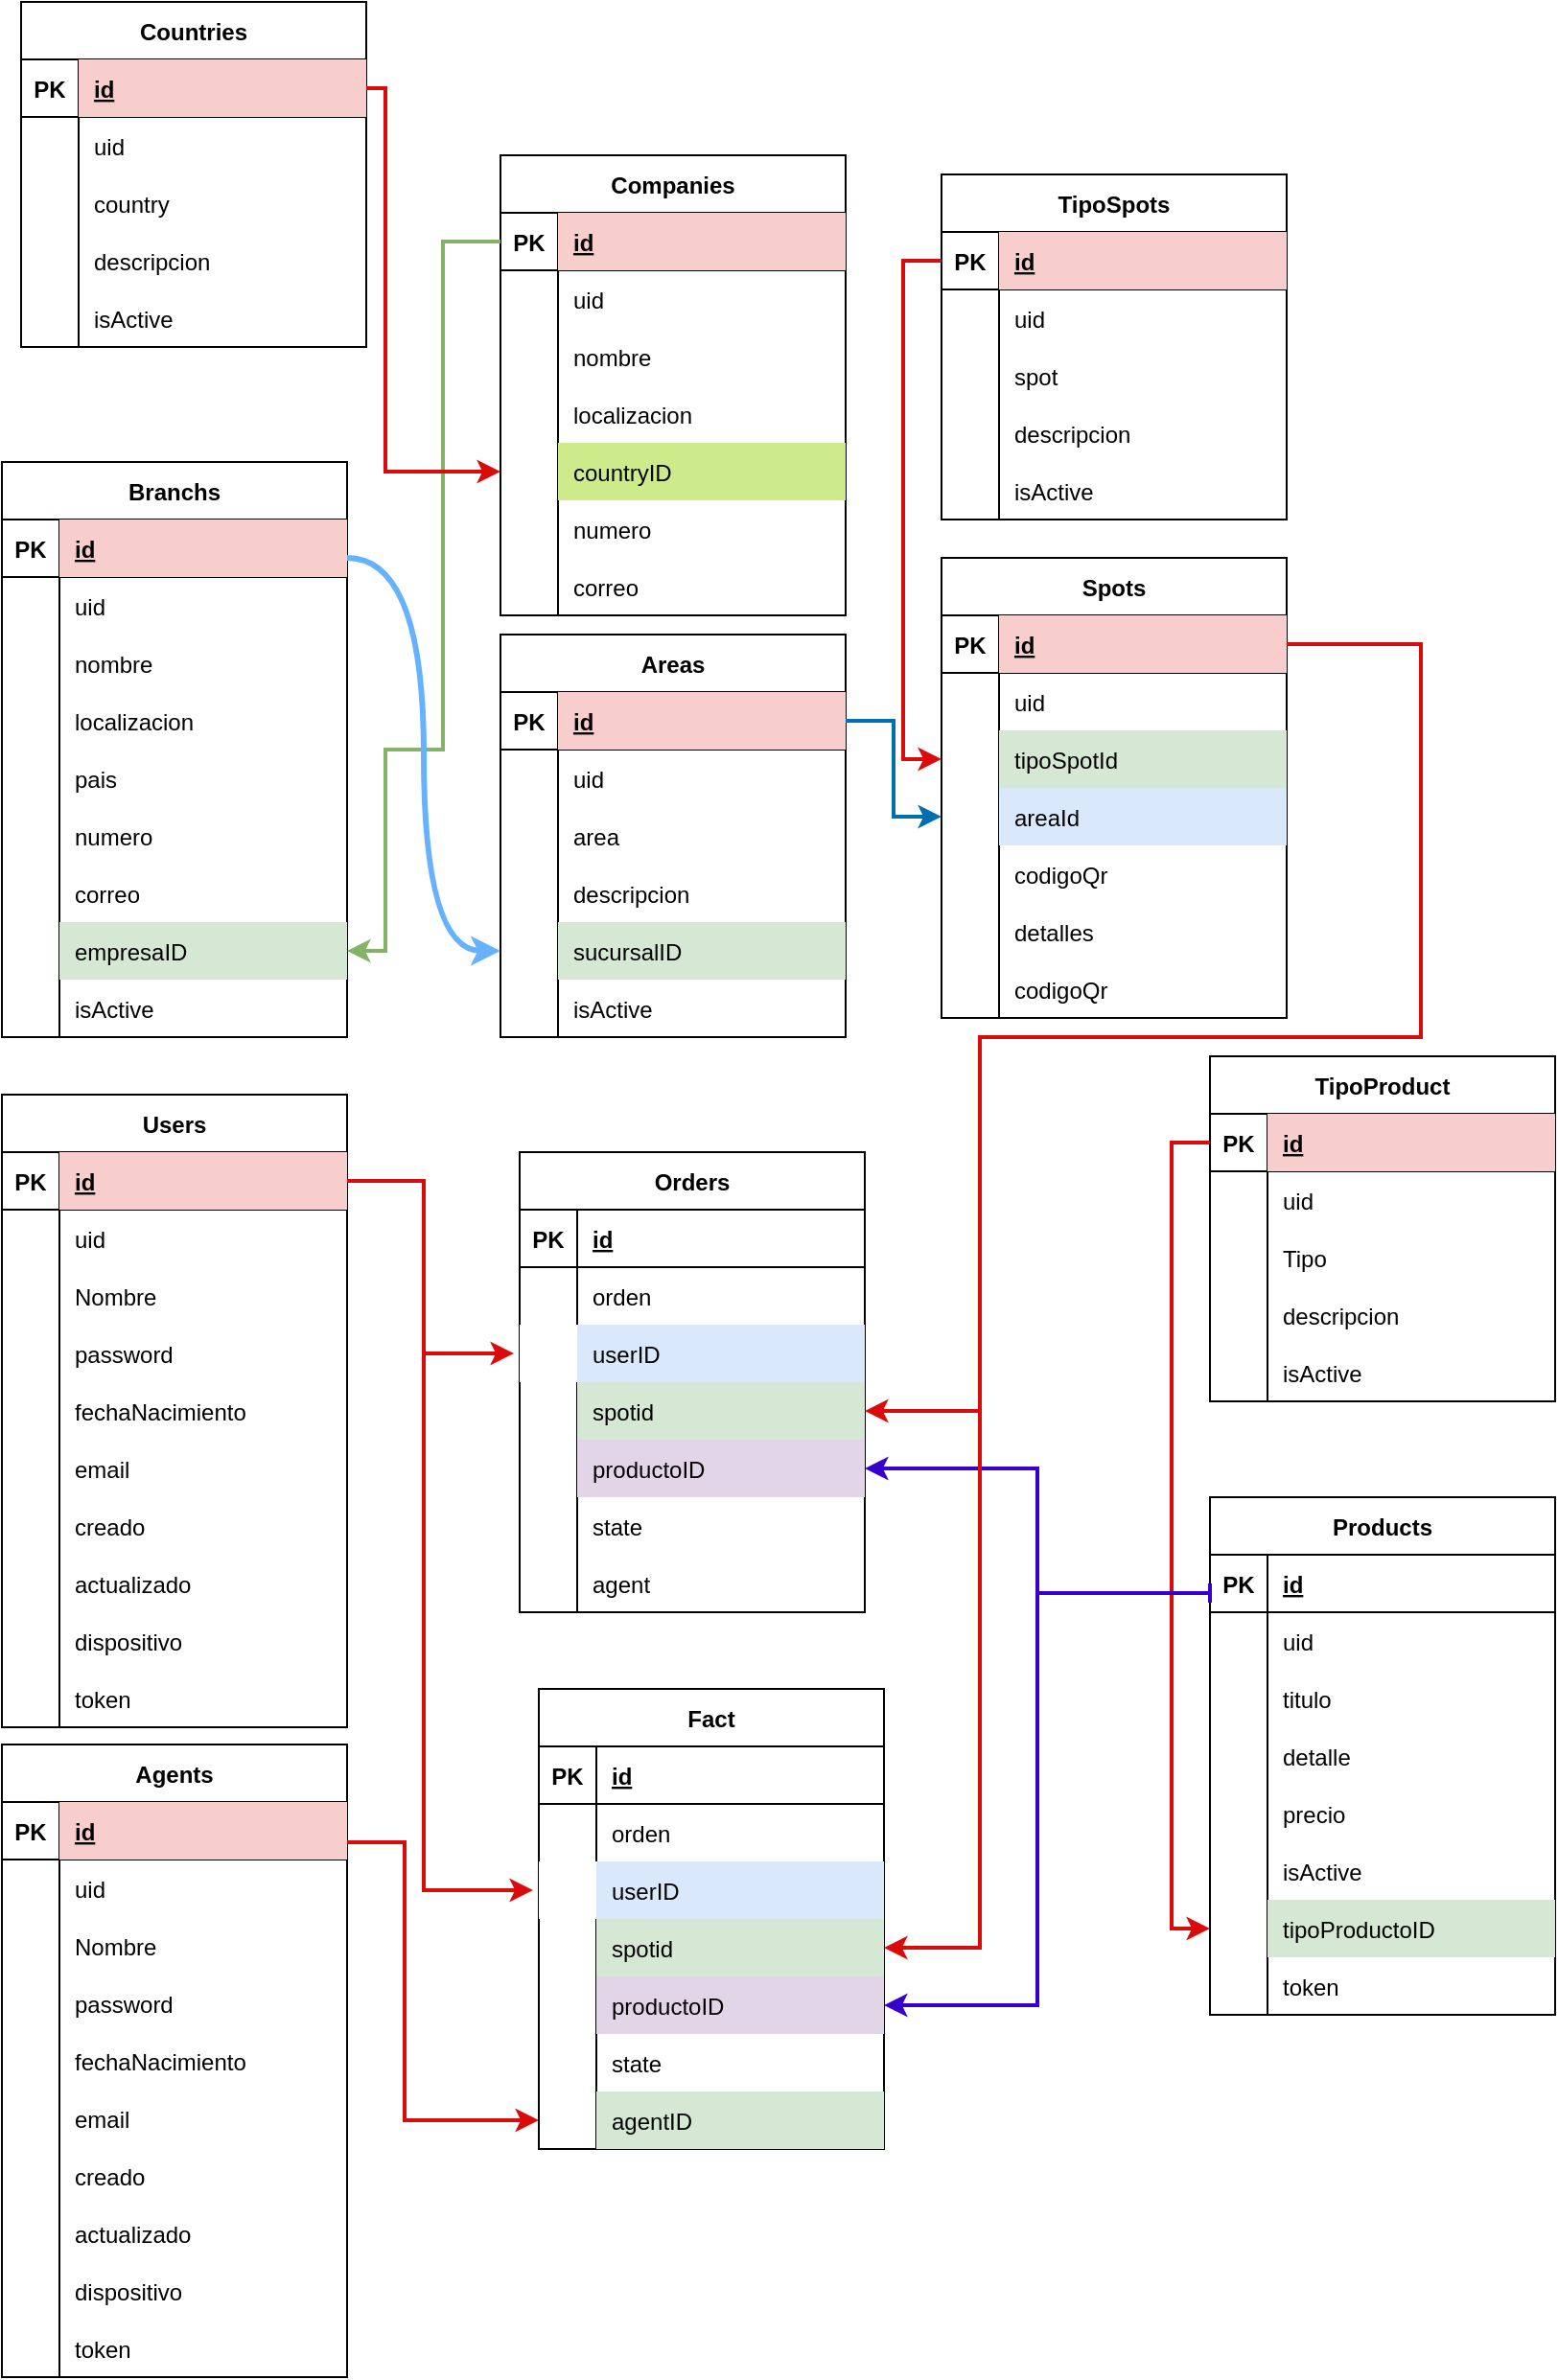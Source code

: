 <mxfile version="20.7.4" type="github">
  <diagram id="NyOUmhqxpkbjim4SIl70" name="Página-1">
    <mxGraphModel dx="1222" dy="1123" grid="1" gridSize="10" guides="1" tooltips="1" connect="1" arrows="1" fold="1" page="0" pageScale="1" pageWidth="827" pageHeight="1169" math="0" shadow="0">
      <root>
        <mxCell id="0" />
        <mxCell id="1" parent="0" />
        <mxCell id="zeZ4q_PHQ8ONXfBHzm-V-1" value="Companies" style="shape=table;startSize=30;container=1;collapsible=1;childLayout=tableLayout;fixedRows=1;rowLines=0;fontStyle=1;align=center;resizeLast=1;" parent="1" vertex="1">
          <mxGeometry x="270" y="10" width="180" height="240" as="geometry" />
        </mxCell>
        <mxCell id="zeZ4q_PHQ8ONXfBHzm-V-2" value="" style="shape=tableRow;horizontal=0;startSize=0;swimlaneHead=0;swimlaneBody=0;fillColor=none;collapsible=0;dropTarget=0;points=[[0,0.5],[1,0.5]];portConstraint=eastwest;top=0;left=0;right=0;bottom=1;" parent="zeZ4q_PHQ8ONXfBHzm-V-1" vertex="1">
          <mxGeometry y="30" width="180" height="30" as="geometry" />
        </mxCell>
        <mxCell id="zeZ4q_PHQ8ONXfBHzm-V-3" value="PK" style="shape=partialRectangle;connectable=0;fillColor=none;top=0;left=0;bottom=0;right=0;fontStyle=1;overflow=hidden;" parent="zeZ4q_PHQ8ONXfBHzm-V-2" vertex="1">
          <mxGeometry width="30" height="30" as="geometry">
            <mxRectangle width="30" height="30" as="alternateBounds" />
          </mxGeometry>
        </mxCell>
        <mxCell id="zeZ4q_PHQ8ONXfBHzm-V-4" value="id" style="shape=partialRectangle;connectable=0;fillColor=#f8cecc;top=0;left=0;bottom=0;right=0;align=left;spacingLeft=6;fontStyle=5;overflow=hidden;strokeColor=#b85450;" parent="zeZ4q_PHQ8ONXfBHzm-V-2" vertex="1">
          <mxGeometry x="30" width="150" height="30" as="geometry">
            <mxRectangle width="150" height="30" as="alternateBounds" />
          </mxGeometry>
        </mxCell>
        <mxCell id="zeZ4q_PHQ8ONXfBHzm-V-5" value="" style="shape=tableRow;horizontal=0;startSize=0;swimlaneHead=0;swimlaneBody=0;fillColor=none;collapsible=0;dropTarget=0;points=[[0,0.5],[1,0.5]];portConstraint=eastwest;top=0;left=0;right=0;bottom=0;" parent="zeZ4q_PHQ8ONXfBHzm-V-1" vertex="1">
          <mxGeometry y="60" width="180" height="30" as="geometry" />
        </mxCell>
        <mxCell id="zeZ4q_PHQ8ONXfBHzm-V-6" value="" style="shape=partialRectangle;connectable=0;fillColor=none;top=0;left=0;bottom=0;right=0;editable=1;overflow=hidden;" parent="zeZ4q_PHQ8ONXfBHzm-V-5" vertex="1">
          <mxGeometry width="30" height="30" as="geometry">
            <mxRectangle width="30" height="30" as="alternateBounds" />
          </mxGeometry>
        </mxCell>
        <mxCell id="zeZ4q_PHQ8ONXfBHzm-V-7" value="uid" style="shape=partialRectangle;connectable=0;fillColor=none;top=0;left=0;bottom=0;right=0;align=left;spacingLeft=6;overflow=hidden;" parent="zeZ4q_PHQ8ONXfBHzm-V-5" vertex="1">
          <mxGeometry x="30" width="150" height="30" as="geometry">
            <mxRectangle width="150" height="30" as="alternateBounds" />
          </mxGeometry>
        </mxCell>
        <mxCell id="zeZ4q_PHQ8ONXfBHzm-V-8" value="" style="shape=tableRow;horizontal=0;startSize=0;swimlaneHead=0;swimlaneBody=0;fillColor=none;collapsible=0;dropTarget=0;points=[[0,0.5],[1,0.5]];portConstraint=eastwest;top=0;left=0;right=0;bottom=0;" parent="zeZ4q_PHQ8ONXfBHzm-V-1" vertex="1">
          <mxGeometry y="90" width="180" height="30" as="geometry" />
        </mxCell>
        <mxCell id="zeZ4q_PHQ8ONXfBHzm-V-9" value="" style="shape=partialRectangle;connectable=0;fillColor=none;top=0;left=0;bottom=0;right=0;editable=1;overflow=hidden;" parent="zeZ4q_PHQ8ONXfBHzm-V-8" vertex="1">
          <mxGeometry width="30" height="30" as="geometry">
            <mxRectangle width="30" height="30" as="alternateBounds" />
          </mxGeometry>
        </mxCell>
        <mxCell id="zeZ4q_PHQ8ONXfBHzm-V-10" value="nombre" style="shape=partialRectangle;connectable=0;fillColor=none;top=0;left=0;bottom=0;right=0;align=left;spacingLeft=6;overflow=hidden;" parent="zeZ4q_PHQ8ONXfBHzm-V-8" vertex="1">
          <mxGeometry x="30" width="150" height="30" as="geometry">
            <mxRectangle width="150" height="30" as="alternateBounds" />
          </mxGeometry>
        </mxCell>
        <mxCell id="zeZ4q_PHQ8ONXfBHzm-V-11" value="" style="shape=tableRow;horizontal=0;startSize=0;swimlaneHead=0;swimlaneBody=0;fillColor=none;collapsible=0;dropTarget=0;points=[[0,0.5],[1,0.5]];portConstraint=eastwest;top=0;left=0;right=0;bottom=0;" parent="zeZ4q_PHQ8ONXfBHzm-V-1" vertex="1">
          <mxGeometry y="120" width="180" height="30" as="geometry" />
        </mxCell>
        <mxCell id="zeZ4q_PHQ8ONXfBHzm-V-12" value="" style="shape=partialRectangle;connectable=0;fillColor=none;top=0;left=0;bottom=0;right=0;editable=1;overflow=hidden;" parent="zeZ4q_PHQ8ONXfBHzm-V-11" vertex="1">
          <mxGeometry width="30" height="30" as="geometry">
            <mxRectangle width="30" height="30" as="alternateBounds" />
          </mxGeometry>
        </mxCell>
        <mxCell id="zeZ4q_PHQ8ONXfBHzm-V-13" value="localizacion" style="shape=partialRectangle;connectable=0;fillColor=none;top=0;left=0;bottom=0;right=0;align=left;spacingLeft=6;overflow=hidden;" parent="zeZ4q_PHQ8ONXfBHzm-V-11" vertex="1">
          <mxGeometry x="30" width="150" height="30" as="geometry">
            <mxRectangle width="150" height="30" as="alternateBounds" />
          </mxGeometry>
        </mxCell>
        <mxCell id="zeZ4q_PHQ8ONXfBHzm-V-14" value="" style="shape=tableRow;horizontal=0;startSize=0;swimlaneHead=0;swimlaneBody=0;fillColor=none;collapsible=0;dropTarget=0;points=[[0,0.5],[1,0.5]];portConstraint=eastwest;top=0;left=0;right=0;bottom=0;" parent="zeZ4q_PHQ8ONXfBHzm-V-1" vertex="1">
          <mxGeometry y="150" width="180" height="30" as="geometry" />
        </mxCell>
        <mxCell id="zeZ4q_PHQ8ONXfBHzm-V-15" value="" style="shape=partialRectangle;connectable=0;fillColor=none;top=0;left=0;bottom=0;right=0;editable=1;overflow=hidden;" parent="zeZ4q_PHQ8ONXfBHzm-V-14" vertex="1">
          <mxGeometry width="30" height="30" as="geometry">
            <mxRectangle width="30" height="30" as="alternateBounds" />
          </mxGeometry>
        </mxCell>
        <mxCell id="zeZ4q_PHQ8ONXfBHzm-V-16" value="countryID" style="shape=partialRectangle;connectable=0;fillColor=#cdeb8b;top=0;left=0;bottom=0;right=0;align=left;spacingLeft=6;overflow=hidden;strokeColor=#36393d;" parent="zeZ4q_PHQ8ONXfBHzm-V-14" vertex="1">
          <mxGeometry x="30" width="150" height="30" as="geometry">
            <mxRectangle width="150" height="30" as="alternateBounds" />
          </mxGeometry>
        </mxCell>
        <mxCell id="zeZ4q_PHQ8ONXfBHzm-V-17" value="" style="shape=tableRow;horizontal=0;startSize=0;swimlaneHead=0;swimlaneBody=0;fillColor=none;collapsible=0;dropTarget=0;points=[[0,0.5],[1,0.5]];portConstraint=eastwest;top=0;left=0;right=0;bottom=0;" parent="zeZ4q_PHQ8ONXfBHzm-V-1" vertex="1">
          <mxGeometry y="180" width="180" height="30" as="geometry" />
        </mxCell>
        <mxCell id="zeZ4q_PHQ8ONXfBHzm-V-18" value="" style="shape=partialRectangle;connectable=0;fillColor=none;top=0;left=0;bottom=0;right=0;editable=1;overflow=hidden;" parent="zeZ4q_PHQ8ONXfBHzm-V-17" vertex="1">
          <mxGeometry width="30" height="30" as="geometry">
            <mxRectangle width="30" height="30" as="alternateBounds" />
          </mxGeometry>
        </mxCell>
        <mxCell id="zeZ4q_PHQ8ONXfBHzm-V-19" value="numero" style="shape=partialRectangle;connectable=0;fillColor=none;top=0;left=0;bottom=0;right=0;align=left;spacingLeft=6;overflow=hidden;" parent="zeZ4q_PHQ8ONXfBHzm-V-17" vertex="1">
          <mxGeometry x="30" width="150" height="30" as="geometry">
            <mxRectangle width="150" height="30" as="alternateBounds" />
          </mxGeometry>
        </mxCell>
        <mxCell id="zeZ4q_PHQ8ONXfBHzm-V-20" value="" style="shape=tableRow;horizontal=0;startSize=0;swimlaneHead=0;swimlaneBody=0;fillColor=none;collapsible=0;dropTarget=0;points=[[0,0.5],[1,0.5]];portConstraint=eastwest;top=0;left=0;right=0;bottom=0;" parent="zeZ4q_PHQ8ONXfBHzm-V-1" vertex="1">
          <mxGeometry y="210" width="180" height="30" as="geometry" />
        </mxCell>
        <mxCell id="zeZ4q_PHQ8ONXfBHzm-V-21" value="" style="shape=partialRectangle;connectable=0;fillColor=none;top=0;left=0;bottom=0;right=0;editable=1;overflow=hidden;" parent="zeZ4q_PHQ8ONXfBHzm-V-20" vertex="1">
          <mxGeometry width="30" height="30" as="geometry">
            <mxRectangle width="30" height="30" as="alternateBounds" />
          </mxGeometry>
        </mxCell>
        <mxCell id="zeZ4q_PHQ8ONXfBHzm-V-22" value="correo" style="shape=partialRectangle;connectable=0;fillColor=none;top=0;left=0;bottom=0;right=0;align=left;spacingLeft=6;overflow=hidden;" parent="zeZ4q_PHQ8ONXfBHzm-V-20" vertex="1">
          <mxGeometry x="30" width="150" height="30" as="geometry">
            <mxRectangle width="150" height="30" as="alternateBounds" />
          </mxGeometry>
        </mxCell>
        <mxCell id="zeZ4q_PHQ8ONXfBHzm-V-67" value="Branchs" style="shape=table;startSize=30;container=1;collapsible=1;childLayout=tableLayout;fixedRows=1;rowLines=0;fontStyle=1;align=center;resizeLast=1;" parent="1" vertex="1">
          <mxGeometry x="10" y="170" width="180" height="300" as="geometry" />
        </mxCell>
        <mxCell id="zeZ4q_PHQ8ONXfBHzm-V-68" value="" style="shape=tableRow;horizontal=0;startSize=0;swimlaneHead=0;swimlaneBody=0;fillColor=none;collapsible=0;dropTarget=0;points=[[0,0.5],[1,0.5]];portConstraint=eastwest;top=0;left=0;right=0;bottom=1;" parent="zeZ4q_PHQ8ONXfBHzm-V-67" vertex="1">
          <mxGeometry y="30" width="180" height="30" as="geometry" />
        </mxCell>
        <mxCell id="zeZ4q_PHQ8ONXfBHzm-V-69" value="PK" style="shape=partialRectangle;connectable=0;fillColor=none;top=0;left=0;bottom=0;right=0;fontStyle=1;overflow=hidden;" parent="zeZ4q_PHQ8ONXfBHzm-V-68" vertex="1">
          <mxGeometry width="30" height="30" as="geometry">
            <mxRectangle width="30" height="30" as="alternateBounds" />
          </mxGeometry>
        </mxCell>
        <mxCell id="zeZ4q_PHQ8ONXfBHzm-V-70" value="id" style="shape=partialRectangle;connectable=0;fillColor=#f8cecc;top=0;left=0;bottom=0;right=0;align=left;spacingLeft=6;fontStyle=5;overflow=hidden;strokeColor=#b85450;" parent="zeZ4q_PHQ8ONXfBHzm-V-68" vertex="1">
          <mxGeometry x="30" width="150" height="30" as="geometry">
            <mxRectangle width="150" height="30" as="alternateBounds" />
          </mxGeometry>
        </mxCell>
        <mxCell id="zeZ4q_PHQ8ONXfBHzm-V-71" value="" style="shape=tableRow;horizontal=0;startSize=0;swimlaneHead=0;swimlaneBody=0;fillColor=none;collapsible=0;dropTarget=0;points=[[0,0.5],[1,0.5]];portConstraint=eastwest;top=0;left=0;right=0;bottom=0;" parent="zeZ4q_PHQ8ONXfBHzm-V-67" vertex="1">
          <mxGeometry y="60" width="180" height="30" as="geometry" />
        </mxCell>
        <mxCell id="zeZ4q_PHQ8ONXfBHzm-V-72" value="" style="shape=partialRectangle;connectable=0;fillColor=none;top=0;left=0;bottom=0;right=0;editable=1;overflow=hidden;" parent="zeZ4q_PHQ8ONXfBHzm-V-71" vertex="1">
          <mxGeometry width="30" height="30" as="geometry">
            <mxRectangle width="30" height="30" as="alternateBounds" />
          </mxGeometry>
        </mxCell>
        <mxCell id="zeZ4q_PHQ8ONXfBHzm-V-73" value="uid" style="shape=partialRectangle;connectable=0;fillColor=none;top=0;left=0;bottom=0;right=0;align=left;spacingLeft=6;overflow=hidden;" parent="zeZ4q_PHQ8ONXfBHzm-V-71" vertex="1">
          <mxGeometry x="30" width="150" height="30" as="geometry">
            <mxRectangle width="150" height="30" as="alternateBounds" />
          </mxGeometry>
        </mxCell>
        <mxCell id="zeZ4q_PHQ8ONXfBHzm-V-74" value="" style="shape=tableRow;horizontal=0;startSize=0;swimlaneHead=0;swimlaneBody=0;fillColor=none;collapsible=0;dropTarget=0;points=[[0,0.5],[1,0.5]];portConstraint=eastwest;top=0;left=0;right=0;bottom=0;" parent="zeZ4q_PHQ8ONXfBHzm-V-67" vertex="1">
          <mxGeometry y="90" width="180" height="30" as="geometry" />
        </mxCell>
        <mxCell id="zeZ4q_PHQ8ONXfBHzm-V-75" value="" style="shape=partialRectangle;connectable=0;fillColor=none;top=0;left=0;bottom=0;right=0;editable=1;overflow=hidden;" parent="zeZ4q_PHQ8ONXfBHzm-V-74" vertex="1">
          <mxGeometry width="30" height="30" as="geometry">
            <mxRectangle width="30" height="30" as="alternateBounds" />
          </mxGeometry>
        </mxCell>
        <mxCell id="zeZ4q_PHQ8ONXfBHzm-V-76" value="nombre" style="shape=partialRectangle;connectable=0;fillColor=none;top=0;left=0;bottom=0;right=0;align=left;spacingLeft=6;overflow=hidden;" parent="zeZ4q_PHQ8ONXfBHzm-V-74" vertex="1">
          <mxGeometry x="30" width="150" height="30" as="geometry">
            <mxRectangle width="150" height="30" as="alternateBounds" />
          </mxGeometry>
        </mxCell>
        <mxCell id="zeZ4q_PHQ8ONXfBHzm-V-77" value="" style="shape=tableRow;horizontal=0;startSize=0;swimlaneHead=0;swimlaneBody=0;fillColor=none;collapsible=0;dropTarget=0;points=[[0,0.5],[1,0.5]];portConstraint=eastwest;top=0;left=0;right=0;bottom=0;" parent="zeZ4q_PHQ8ONXfBHzm-V-67" vertex="1">
          <mxGeometry y="120" width="180" height="30" as="geometry" />
        </mxCell>
        <mxCell id="zeZ4q_PHQ8ONXfBHzm-V-78" value="" style="shape=partialRectangle;connectable=0;fillColor=none;top=0;left=0;bottom=0;right=0;editable=1;overflow=hidden;" parent="zeZ4q_PHQ8ONXfBHzm-V-77" vertex="1">
          <mxGeometry width="30" height="30" as="geometry">
            <mxRectangle width="30" height="30" as="alternateBounds" />
          </mxGeometry>
        </mxCell>
        <mxCell id="zeZ4q_PHQ8ONXfBHzm-V-79" value="localizacion" style="shape=partialRectangle;connectable=0;fillColor=none;top=0;left=0;bottom=0;right=0;align=left;spacingLeft=6;overflow=hidden;" parent="zeZ4q_PHQ8ONXfBHzm-V-77" vertex="1">
          <mxGeometry x="30" width="150" height="30" as="geometry">
            <mxRectangle width="150" height="30" as="alternateBounds" />
          </mxGeometry>
        </mxCell>
        <mxCell id="zeZ4q_PHQ8ONXfBHzm-V-80" value="" style="shape=tableRow;horizontal=0;startSize=0;swimlaneHead=0;swimlaneBody=0;fillColor=none;collapsible=0;dropTarget=0;points=[[0,0.5],[1,0.5]];portConstraint=eastwest;top=0;left=0;right=0;bottom=0;" parent="zeZ4q_PHQ8ONXfBHzm-V-67" vertex="1">
          <mxGeometry y="150" width="180" height="30" as="geometry" />
        </mxCell>
        <mxCell id="zeZ4q_PHQ8ONXfBHzm-V-81" value="" style="shape=partialRectangle;connectable=0;fillColor=none;top=0;left=0;bottom=0;right=0;editable=1;overflow=hidden;" parent="zeZ4q_PHQ8ONXfBHzm-V-80" vertex="1">
          <mxGeometry width="30" height="30" as="geometry">
            <mxRectangle width="30" height="30" as="alternateBounds" />
          </mxGeometry>
        </mxCell>
        <mxCell id="zeZ4q_PHQ8ONXfBHzm-V-82" value="pais" style="shape=partialRectangle;connectable=0;fillColor=none;top=0;left=0;bottom=0;right=0;align=left;spacingLeft=6;overflow=hidden;" parent="zeZ4q_PHQ8ONXfBHzm-V-80" vertex="1">
          <mxGeometry x="30" width="150" height="30" as="geometry">
            <mxRectangle width="150" height="30" as="alternateBounds" />
          </mxGeometry>
        </mxCell>
        <mxCell id="zeZ4q_PHQ8ONXfBHzm-V-83" value="" style="shape=tableRow;horizontal=0;startSize=0;swimlaneHead=0;swimlaneBody=0;fillColor=none;collapsible=0;dropTarget=0;points=[[0,0.5],[1,0.5]];portConstraint=eastwest;top=0;left=0;right=0;bottom=0;" parent="zeZ4q_PHQ8ONXfBHzm-V-67" vertex="1">
          <mxGeometry y="180" width="180" height="30" as="geometry" />
        </mxCell>
        <mxCell id="zeZ4q_PHQ8ONXfBHzm-V-84" value="" style="shape=partialRectangle;connectable=0;fillColor=none;top=0;left=0;bottom=0;right=0;editable=1;overflow=hidden;" parent="zeZ4q_PHQ8ONXfBHzm-V-83" vertex="1">
          <mxGeometry width="30" height="30" as="geometry">
            <mxRectangle width="30" height="30" as="alternateBounds" />
          </mxGeometry>
        </mxCell>
        <mxCell id="zeZ4q_PHQ8ONXfBHzm-V-85" value="numero" style="shape=partialRectangle;connectable=0;fillColor=none;top=0;left=0;bottom=0;right=0;align=left;spacingLeft=6;overflow=hidden;" parent="zeZ4q_PHQ8ONXfBHzm-V-83" vertex="1">
          <mxGeometry x="30" width="150" height="30" as="geometry">
            <mxRectangle width="150" height="30" as="alternateBounds" />
          </mxGeometry>
        </mxCell>
        <mxCell id="zeZ4q_PHQ8ONXfBHzm-V-86" value="" style="shape=tableRow;horizontal=0;startSize=0;swimlaneHead=0;swimlaneBody=0;fillColor=none;collapsible=0;dropTarget=0;points=[[0,0.5],[1,0.5]];portConstraint=eastwest;top=0;left=0;right=0;bottom=0;" parent="zeZ4q_PHQ8ONXfBHzm-V-67" vertex="1">
          <mxGeometry y="210" width="180" height="30" as="geometry" />
        </mxCell>
        <mxCell id="zeZ4q_PHQ8ONXfBHzm-V-87" value="" style="shape=partialRectangle;connectable=0;fillColor=none;top=0;left=0;bottom=0;right=0;editable=1;overflow=hidden;" parent="zeZ4q_PHQ8ONXfBHzm-V-86" vertex="1">
          <mxGeometry width="30" height="30" as="geometry">
            <mxRectangle width="30" height="30" as="alternateBounds" />
          </mxGeometry>
        </mxCell>
        <mxCell id="zeZ4q_PHQ8ONXfBHzm-V-88" value="correo" style="shape=partialRectangle;connectable=0;fillColor=none;top=0;left=0;bottom=0;right=0;align=left;spacingLeft=6;overflow=hidden;" parent="zeZ4q_PHQ8ONXfBHzm-V-86" vertex="1">
          <mxGeometry x="30" width="150" height="30" as="geometry">
            <mxRectangle width="150" height="30" as="alternateBounds" />
          </mxGeometry>
        </mxCell>
        <mxCell id="zeZ4q_PHQ8ONXfBHzm-V-90" value="" style="shape=tableRow;horizontal=0;startSize=0;swimlaneHead=0;swimlaneBody=0;fillColor=none;collapsible=0;dropTarget=0;points=[[0,0.5],[1,0.5]];portConstraint=eastwest;top=0;left=0;right=0;bottom=0;" parent="zeZ4q_PHQ8ONXfBHzm-V-67" vertex="1">
          <mxGeometry y="240" width="180" height="30" as="geometry" />
        </mxCell>
        <mxCell id="zeZ4q_PHQ8ONXfBHzm-V-91" value="" style="shape=partialRectangle;connectable=0;fillColor=none;top=0;left=0;bottom=0;right=0;editable=1;overflow=hidden;" parent="zeZ4q_PHQ8ONXfBHzm-V-90" vertex="1">
          <mxGeometry width="30" height="30" as="geometry">
            <mxRectangle width="30" height="30" as="alternateBounds" />
          </mxGeometry>
        </mxCell>
        <mxCell id="zeZ4q_PHQ8ONXfBHzm-V-92" value="empresaID" style="shape=partialRectangle;connectable=0;fillColor=#d5e8d4;top=0;left=0;bottom=0;right=0;align=left;spacingLeft=6;overflow=hidden;strokeColor=#82b366;" parent="zeZ4q_PHQ8ONXfBHzm-V-90" vertex="1">
          <mxGeometry x="30" width="150" height="30" as="geometry">
            <mxRectangle width="150" height="30" as="alternateBounds" />
          </mxGeometry>
        </mxCell>
        <mxCell id="pN758X-JtYHPzY6Y_pug-38" value="" style="shape=tableRow;horizontal=0;startSize=0;swimlaneHead=0;swimlaneBody=0;fillColor=none;collapsible=0;dropTarget=0;points=[[0,0.5],[1,0.5]];portConstraint=eastwest;top=0;left=0;right=0;bottom=0;" vertex="1" parent="zeZ4q_PHQ8ONXfBHzm-V-67">
          <mxGeometry y="270" width="180" height="30" as="geometry" />
        </mxCell>
        <mxCell id="pN758X-JtYHPzY6Y_pug-39" value="" style="shape=partialRectangle;connectable=0;fillColor=none;top=0;left=0;bottom=0;right=0;editable=1;overflow=hidden;" vertex="1" parent="pN758X-JtYHPzY6Y_pug-38">
          <mxGeometry width="30" height="30" as="geometry">
            <mxRectangle width="30" height="30" as="alternateBounds" />
          </mxGeometry>
        </mxCell>
        <mxCell id="pN758X-JtYHPzY6Y_pug-40" value="isActive" style="shape=partialRectangle;connectable=0;fillColor=none;top=0;left=0;bottom=0;right=0;align=left;spacingLeft=6;overflow=hidden;" vertex="1" parent="pN758X-JtYHPzY6Y_pug-38">
          <mxGeometry x="30" width="150" height="30" as="geometry">
            <mxRectangle width="150" height="30" as="alternateBounds" />
          </mxGeometry>
        </mxCell>
        <mxCell id="zeZ4q_PHQ8ONXfBHzm-V-94" style="edgeStyle=orthogonalEdgeStyle;rounded=0;orthogonalLoop=1;jettySize=auto;html=1;fillColor=#d5e8d4;strokeColor=#82b366;strokeWidth=2;" parent="1" source="zeZ4q_PHQ8ONXfBHzm-V-2" target="zeZ4q_PHQ8ONXfBHzm-V-90" edge="1">
          <mxGeometry relative="1" as="geometry">
            <Array as="points">
              <mxPoint x="240" y="55" />
              <mxPoint x="240" y="320" />
              <mxPoint x="210" y="320" />
              <mxPoint x="210" y="425" />
            </Array>
          </mxGeometry>
        </mxCell>
        <mxCell id="zeZ4q_PHQ8ONXfBHzm-V-95" value="Areas" style="shape=table;startSize=30;container=1;collapsible=1;childLayout=tableLayout;fixedRows=1;rowLines=0;fontStyle=1;align=center;resizeLast=1;" parent="1" vertex="1">
          <mxGeometry x="270" y="260" width="180" height="210" as="geometry" />
        </mxCell>
        <mxCell id="zeZ4q_PHQ8ONXfBHzm-V-96" value="" style="shape=tableRow;horizontal=0;startSize=0;swimlaneHead=0;swimlaneBody=0;fillColor=none;collapsible=0;dropTarget=0;points=[[0,0.5],[1,0.5]];portConstraint=eastwest;top=0;left=0;right=0;bottom=1;" parent="zeZ4q_PHQ8ONXfBHzm-V-95" vertex="1">
          <mxGeometry y="30" width="180" height="30" as="geometry" />
        </mxCell>
        <mxCell id="zeZ4q_PHQ8ONXfBHzm-V-97" value="PK" style="shape=partialRectangle;connectable=0;fillColor=none;top=0;left=0;bottom=0;right=0;fontStyle=1;overflow=hidden;" parent="zeZ4q_PHQ8ONXfBHzm-V-96" vertex="1">
          <mxGeometry width="30" height="30" as="geometry">
            <mxRectangle width="30" height="30" as="alternateBounds" />
          </mxGeometry>
        </mxCell>
        <mxCell id="zeZ4q_PHQ8ONXfBHzm-V-98" value="id" style="shape=partialRectangle;connectable=0;fillColor=#f8cecc;top=0;left=0;bottom=0;right=0;align=left;spacingLeft=6;fontStyle=5;overflow=hidden;strokeColor=#b85450;" parent="zeZ4q_PHQ8ONXfBHzm-V-96" vertex="1">
          <mxGeometry x="30" width="150" height="30" as="geometry">
            <mxRectangle width="150" height="30" as="alternateBounds" />
          </mxGeometry>
        </mxCell>
        <mxCell id="zeZ4q_PHQ8ONXfBHzm-V-99" value="" style="shape=tableRow;horizontal=0;startSize=0;swimlaneHead=0;swimlaneBody=0;fillColor=none;collapsible=0;dropTarget=0;points=[[0,0.5],[1,0.5]];portConstraint=eastwest;top=0;left=0;right=0;bottom=0;" parent="zeZ4q_PHQ8ONXfBHzm-V-95" vertex="1">
          <mxGeometry y="60" width="180" height="30" as="geometry" />
        </mxCell>
        <mxCell id="zeZ4q_PHQ8ONXfBHzm-V-100" value="" style="shape=partialRectangle;connectable=0;fillColor=none;top=0;left=0;bottom=0;right=0;editable=1;overflow=hidden;" parent="zeZ4q_PHQ8ONXfBHzm-V-99" vertex="1">
          <mxGeometry width="30" height="30" as="geometry">
            <mxRectangle width="30" height="30" as="alternateBounds" />
          </mxGeometry>
        </mxCell>
        <mxCell id="zeZ4q_PHQ8ONXfBHzm-V-101" value="uid" style="shape=partialRectangle;connectable=0;fillColor=none;top=0;left=0;bottom=0;right=0;align=left;spacingLeft=6;overflow=hidden;" parent="zeZ4q_PHQ8ONXfBHzm-V-99" vertex="1">
          <mxGeometry x="30" width="150" height="30" as="geometry">
            <mxRectangle width="150" height="30" as="alternateBounds" />
          </mxGeometry>
        </mxCell>
        <mxCell id="zeZ4q_PHQ8ONXfBHzm-V-102" value="" style="shape=tableRow;horizontal=0;startSize=0;swimlaneHead=0;swimlaneBody=0;fillColor=none;collapsible=0;dropTarget=0;points=[[0,0.5],[1,0.5]];portConstraint=eastwest;top=0;left=0;right=0;bottom=0;" parent="zeZ4q_PHQ8ONXfBHzm-V-95" vertex="1">
          <mxGeometry y="90" width="180" height="30" as="geometry" />
        </mxCell>
        <mxCell id="zeZ4q_PHQ8ONXfBHzm-V-103" value="" style="shape=partialRectangle;connectable=0;fillColor=none;top=0;left=0;bottom=0;right=0;editable=1;overflow=hidden;" parent="zeZ4q_PHQ8ONXfBHzm-V-102" vertex="1">
          <mxGeometry width="30" height="30" as="geometry">
            <mxRectangle width="30" height="30" as="alternateBounds" />
          </mxGeometry>
        </mxCell>
        <mxCell id="zeZ4q_PHQ8ONXfBHzm-V-104" value="area" style="shape=partialRectangle;connectable=0;fillColor=none;top=0;left=0;bottom=0;right=0;align=left;spacingLeft=6;overflow=hidden;" parent="zeZ4q_PHQ8ONXfBHzm-V-102" vertex="1">
          <mxGeometry x="30" width="150" height="30" as="geometry">
            <mxRectangle width="150" height="30" as="alternateBounds" />
          </mxGeometry>
        </mxCell>
        <mxCell id="zeZ4q_PHQ8ONXfBHzm-V-111" value="" style="shape=tableRow;horizontal=0;startSize=0;swimlaneHead=0;swimlaneBody=0;fillColor=none;collapsible=0;dropTarget=0;points=[[0,0.5],[1,0.5]];portConstraint=eastwest;top=0;left=0;right=0;bottom=0;" parent="zeZ4q_PHQ8ONXfBHzm-V-95" vertex="1">
          <mxGeometry y="120" width="180" height="30" as="geometry" />
        </mxCell>
        <mxCell id="zeZ4q_PHQ8ONXfBHzm-V-112" value="" style="shape=partialRectangle;connectable=0;fillColor=none;top=0;left=0;bottom=0;right=0;editable=1;overflow=hidden;" parent="zeZ4q_PHQ8ONXfBHzm-V-111" vertex="1">
          <mxGeometry width="30" height="30" as="geometry">
            <mxRectangle width="30" height="30" as="alternateBounds" />
          </mxGeometry>
        </mxCell>
        <mxCell id="zeZ4q_PHQ8ONXfBHzm-V-113" value="descripcion" style="shape=partialRectangle;connectable=0;fillColor=none;top=0;left=0;bottom=0;right=0;align=left;spacingLeft=6;overflow=hidden;" parent="zeZ4q_PHQ8ONXfBHzm-V-111" vertex="1">
          <mxGeometry x="30" width="150" height="30" as="geometry">
            <mxRectangle width="150" height="30" as="alternateBounds" />
          </mxGeometry>
        </mxCell>
        <mxCell id="zeZ4q_PHQ8ONXfBHzm-V-117" value="" style="shape=tableRow;horizontal=0;startSize=0;swimlaneHead=0;swimlaneBody=0;fillColor=none;collapsible=0;dropTarget=0;points=[[0,0.5],[1,0.5]];portConstraint=eastwest;top=0;left=0;right=0;bottom=0;" parent="zeZ4q_PHQ8ONXfBHzm-V-95" vertex="1">
          <mxGeometry y="150" width="180" height="30" as="geometry" />
        </mxCell>
        <mxCell id="zeZ4q_PHQ8ONXfBHzm-V-118" value="" style="shape=partialRectangle;connectable=0;fillColor=none;top=0;left=0;bottom=0;right=0;editable=1;overflow=hidden;" parent="zeZ4q_PHQ8ONXfBHzm-V-117" vertex="1">
          <mxGeometry width="30" height="30" as="geometry">
            <mxRectangle width="30" height="30" as="alternateBounds" />
          </mxGeometry>
        </mxCell>
        <mxCell id="zeZ4q_PHQ8ONXfBHzm-V-119" value="sucursalID" style="shape=partialRectangle;connectable=0;fillColor=#d5e8d4;top=0;left=0;bottom=0;right=0;align=left;spacingLeft=6;overflow=hidden;strokeColor=#82b366;" parent="zeZ4q_PHQ8ONXfBHzm-V-117" vertex="1">
          <mxGeometry x="30" width="150" height="30" as="geometry">
            <mxRectangle width="150" height="30" as="alternateBounds" />
          </mxGeometry>
        </mxCell>
        <mxCell id="pN758X-JtYHPzY6Y_pug-35" value="" style="shape=tableRow;horizontal=0;startSize=0;swimlaneHead=0;swimlaneBody=0;fillColor=none;collapsible=0;dropTarget=0;points=[[0,0.5],[1,0.5]];portConstraint=eastwest;top=0;left=0;right=0;bottom=0;" vertex="1" parent="zeZ4q_PHQ8ONXfBHzm-V-95">
          <mxGeometry y="180" width="180" height="30" as="geometry" />
        </mxCell>
        <mxCell id="pN758X-JtYHPzY6Y_pug-36" value="" style="shape=partialRectangle;connectable=0;fillColor=none;top=0;left=0;bottom=0;right=0;editable=1;overflow=hidden;" vertex="1" parent="pN758X-JtYHPzY6Y_pug-35">
          <mxGeometry width="30" height="30" as="geometry">
            <mxRectangle width="30" height="30" as="alternateBounds" />
          </mxGeometry>
        </mxCell>
        <mxCell id="pN758X-JtYHPzY6Y_pug-37" value="isActive" style="shape=partialRectangle;connectable=0;fillColor=none;top=0;left=0;bottom=0;right=0;align=left;spacingLeft=6;overflow=hidden;" vertex="1" parent="pN758X-JtYHPzY6Y_pug-35">
          <mxGeometry x="30" width="150" height="30" as="geometry">
            <mxRectangle width="150" height="30" as="alternateBounds" />
          </mxGeometry>
        </mxCell>
        <mxCell id="zeZ4q_PHQ8ONXfBHzm-V-120" style="edgeStyle=orthogonalEdgeStyle;rounded=0;orthogonalLoop=1;jettySize=auto;html=1;entryX=0;entryY=0.5;entryDx=0;entryDy=0;strokeWidth=3;fillColor=#dae8fc;strokeColor=#66B2FF;elbow=vertical;curved=1;" parent="1" source="zeZ4q_PHQ8ONXfBHzm-V-68" target="zeZ4q_PHQ8ONXfBHzm-V-117" edge="1">
          <mxGeometry relative="1" as="geometry">
            <Array as="points">
              <mxPoint x="230" y="220" />
              <mxPoint x="230" y="425" />
            </Array>
          </mxGeometry>
        </mxCell>
        <mxCell id="pN758X-JtYHPzY6Y_pug-19" value="TipoSpots" style="shape=table;startSize=30;container=1;collapsible=1;childLayout=tableLayout;fixedRows=1;rowLines=0;fontStyle=1;align=center;resizeLast=1;" vertex="1" parent="1">
          <mxGeometry x="500" y="20" width="180" height="180" as="geometry" />
        </mxCell>
        <mxCell id="pN758X-JtYHPzY6Y_pug-20" value="" style="shape=tableRow;horizontal=0;startSize=0;swimlaneHead=0;swimlaneBody=0;fillColor=none;collapsible=0;dropTarget=0;points=[[0,0.5],[1,0.5]];portConstraint=eastwest;top=0;left=0;right=0;bottom=1;" vertex="1" parent="pN758X-JtYHPzY6Y_pug-19">
          <mxGeometry y="30" width="180" height="30" as="geometry" />
        </mxCell>
        <mxCell id="pN758X-JtYHPzY6Y_pug-21" value="PK" style="shape=partialRectangle;connectable=0;fillColor=none;top=0;left=0;bottom=0;right=0;fontStyle=1;overflow=hidden;" vertex="1" parent="pN758X-JtYHPzY6Y_pug-20">
          <mxGeometry width="30" height="30" as="geometry">
            <mxRectangle width="30" height="30" as="alternateBounds" />
          </mxGeometry>
        </mxCell>
        <mxCell id="pN758X-JtYHPzY6Y_pug-22" value="id" style="shape=partialRectangle;connectable=0;fillColor=#f8cecc;top=0;left=0;bottom=0;right=0;align=left;spacingLeft=6;fontStyle=5;overflow=hidden;strokeColor=#b85450;" vertex="1" parent="pN758X-JtYHPzY6Y_pug-20">
          <mxGeometry x="30" width="150" height="30" as="geometry">
            <mxRectangle width="150" height="30" as="alternateBounds" />
          </mxGeometry>
        </mxCell>
        <mxCell id="pN758X-JtYHPzY6Y_pug-23" value="" style="shape=tableRow;horizontal=0;startSize=0;swimlaneHead=0;swimlaneBody=0;fillColor=none;collapsible=0;dropTarget=0;points=[[0,0.5],[1,0.5]];portConstraint=eastwest;top=0;left=0;right=0;bottom=0;" vertex="1" parent="pN758X-JtYHPzY6Y_pug-19">
          <mxGeometry y="60" width="180" height="30" as="geometry" />
        </mxCell>
        <mxCell id="pN758X-JtYHPzY6Y_pug-24" value="" style="shape=partialRectangle;connectable=0;fillColor=none;top=0;left=0;bottom=0;right=0;editable=1;overflow=hidden;" vertex="1" parent="pN758X-JtYHPzY6Y_pug-23">
          <mxGeometry width="30" height="30" as="geometry">
            <mxRectangle width="30" height="30" as="alternateBounds" />
          </mxGeometry>
        </mxCell>
        <mxCell id="pN758X-JtYHPzY6Y_pug-25" value="uid" style="shape=partialRectangle;connectable=0;fillColor=none;top=0;left=0;bottom=0;right=0;align=left;spacingLeft=6;overflow=hidden;" vertex="1" parent="pN758X-JtYHPzY6Y_pug-23">
          <mxGeometry x="30" width="150" height="30" as="geometry">
            <mxRectangle width="150" height="30" as="alternateBounds" />
          </mxGeometry>
        </mxCell>
        <mxCell id="pN758X-JtYHPzY6Y_pug-26" value="" style="shape=tableRow;horizontal=0;startSize=0;swimlaneHead=0;swimlaneBody=0;fillColor=none;collapsible=0;dropTarget=0;points=[[0,0.5],[1,0.5]];portConstraint=eastwest;top=0;left=0;right=0;bottom=0;" vertex="1" parent="pN758X-JtYHPzY6Y_pug-19">
          <mxGeometry y="90" width="180" height="30" as="geometry" />
        </mxCell>
        <mxCell id="pN758X-JtYHPzY6Y_pug-27" value="" style="shape=partialRectangle;connectable=0;fillColor=none;top=0;left=0;bottom=0;right=0;editable=1;overflow=hidden;" vertex="1" parent="pN758X-JtYHPzY6Y_pug-26">
          <mxGeometry width="30" height="30" as="geometry">
            <mxRectangle width="30" height="30" as="alternateBounds" />
          </mxGeometry>
        </mxCell>
        <mxCell id="pN758X-JtYHPzY6Y_pug-28" value="spot" style="shape=partialRectangle;connectable=0;fillColor=none;top=0;left=0;bottom=0;right=0;align=left;spacingLeft=6;overflow=hidden;" vertex="1" parent="pN758X-JtYHPzY6Y_pug-26">
          <mxGeometry x="30" width="150" height="30" as="geometry">
            <mxRectangle width="150" height="30" as="alternateBounds" />
          </mxGeometry>
        </mxCell>
        <mxCell id="pN758X-JtYHPzY6Y_pug-29" value="" style="shape=tableRow;horizontal=0;startSize=0;swimlaneHead=0;swimlaneBody=0;fillColor=none;collapsible=0;dropTarget=0;points=[[0,0.5],[1,0.5]];portConstraint=eastwest;top=0;left=0;right=0;bottom=0;" vertex="1" parent="pN758X-JtYHPzY6Y_pug-19">
          <mxGeometry y="120" width="180" height="30" as="geometry" />
        </mxCell>
        <mxCell id="pN758X-JtYHPzY6Y_pug-30" value="" style="shape=partialRectangle;connectable=0;fillColor=none;top=0;left=0;bottom=0;right=0;editable=1;overflow=hidden;" vertex="1" parent="pN758X-JtYHPzY6Y_pug-29">
          <mxGeometry width="30" height="30" as="geometry">
            <mxRectangle width="30" height="30" as="alternateBounds" />
          </mxGeometry>
        </mxCell>
        <mxCell id="pN758X-JtYHPzY6Y_pug-31" value="descripcion" style="shape=partialRectangle;connectable=0;fillColor=none;top=0;left=0;bottom=0;right=0;align=left;spacingLeft=6;overflow=hidden;" vertex="1" parent="pN758X-JtYHPzY6Y_pug-29">
          <mxGeometry x="30" width="150" height="30" as="geometry">
            <mxRectangle width="150" height="30" as="alternateBounds" />
          </mxGeometry>
        </mxCell>
        <mxCell id="pN758X-JtYHPzY6Y_pug-32" value="" style="shape=tableRow;horizontal=0;startSize=0;swimlaneHead=0;swimlaneBody=0;fillColor=none;collapsible=0;dropTarget=0;points=[[0,0.5],[1,0.5]];portConstraint=eastwest;top=0;left=0;right=0;bottom=0;" vertex="1" parent="pN758X-JtYHPzY6Y_pug-19">
          <mxGeometry y="150" width="180" height="30" as="geometry" />
        </mxCell>
        <mxCell id="pN758X-JtYHPzY6Y_pug-33" value="" style="shape=partialRectangle;connectable=0;fillColor=none;top=0;left=0;bottom=0;right=0;editable=1;overflow=hidden;" vertex="1" parent="pN758X-JtYHPzY6Y_pug-32">
          <mxGeometry width="30" height="30" as="geometry">
            <mxRectangle width="30" height="30" as="alternateBounds" />
          </mxGeometry>
        </mxCell>
        <mxCell id="pN758X-JtYHPzY6Y_pug-34" value="isActive" style="shape=partialRectangle;connectable=0;fillColor=none;top=0;left=0;bottom=0;right=0;align=left;spacingLeft=6;overflow=hidden;" vertex="1" parent="pN758X-JtYHPzY6Y_pug-32">
          <mxGeometry x="30" width="150" height="30" as="geometry">
            <mxRectangle width="150" height="30" as="alternateBounds" />
          </mxGeometry>
        </mxCell>
        <mxCell id="pN758X-JtYHPzY6Y_pug-41" value="Spots" style="shape=table;startSize=30;container=1;collapsible=1;childLayout=tableLayout;fixedRows=1;rowLines=0;fontStyle=1;align=center;resizeLast=1;" vertex="1" parent="1">
          <mxGeometry x="500" y="220" width="180" height="240" as="geometry" />
        </mxCell>
        <mxCell id="pN758X-JtYHPzY6Y_pug-42" value="" style="shape=tableRow;horizontal=0;startSize=0;swimlaneHead=0;swimlaneBody=0;fillColor=none;collapsible=0;dropTarget=0;points=[[0,0.5],[1,0.5]];portConstraint=eastwest;top=0;left=0;right=0;bottom=1;" vertex="1" parent="pN758X-JtYHPzY6Y_pug-41">
          <mxGeometry y="30" width="180" height="30" as="geometry" />
        </mxCell>
        <mxCell id="pN758X-JtYHPzY6Y_pug-43" value="PK" style="shape=partialRectangle;connectable=0;fillColor=none;top=0;left=0;bottom=0;right=0;fontStyle=1;overflow=hidden;" vertex="1" parent="pN758X-JtYHPzY6Y_pug-42">
          <mxGeometry width="30" height="30" as="geometry">
            <mxRectangle width="30" height="30" as="alternateBounds" />
          </mxGeometry>
        </mxCell>
        <mxCell id="pN758X-JtYHPzY6Y_pug-44" value="id" style="shape=partialRectangle;connectable=0;fillColor=#f8cecc;top=0;left=0;bottom=0;right=0;align=left;spacingLeft=6;fontStyle=5;overflow=hidden;strokeColor=#b85450;" vertex="1" parent="pN758X-JtYHPzY6Y_pug-42">
          <mxGeometry x="30" width="150" height="30" as="geometry">
            <mxRectangle width="150" height="30" as="alternateBounds" />
          </mxGeometry>
        </mxCell>
        <mxCell id="pN758X-JtYHPzY6Y_pug-45" value="" style="shape=tableRow;horizontal=0;startSize=0;swimlaneHead=0;swimlaneBody=0;fillColor=none;collapsible=0;dropTarget=0;points=[[0,0.5],[1,0.5]];portConstraint=eastwest;top=0;left=0;right=0;bottom=0;" vertex="1" parent="pN758X-JtYHPzY6Y_pug-41">
          <mxGeometry y="60" width="180" height="30" as="geometry" />
        </mxCell>
        <mxCell id="pN758X-JtYHPzY6Y_pug-46" value="" style="shape=partialRectangle;connectable=0;fillColor=none;top=0;left=0;bottom=0;right=0;editable=1;overflow=hidden;" vertex="1" parent="pN758X-JtYHPzY6Y_pug-45">
          <mxGeometry width="30" height="30" as="geometry">
            <mxRectangle width="30" height="30" as="alternateBounds" />
          </mxGeometry>
        </mxCell>
        <mxCell id="pN758X-JtYHPzY6Y_pug-47" value="uid" style="shape=partialRectangle;connectable=0;fillColor=none;top=0;left=0;bottom=0;right=0;align=left;spacingLeft=6;overflow=hidden;" vertex="1" parent="pN758X-JtYHPzY6Y_pug-45">
          <mxGeometry x="30" width="150" height="30" as="geometry">
            <mxRectangle width="150" height="30" as="alternateBounds" />
          </mxGeometry>
        </mxCell>
        <mxCell id="pN758X-JtYHPzY6Y_pug-48" value="" style="shape=tableRow;horizontal=0;startSize=0;swimlaneHead=0;swimlaneBody=0;fillColor=none;collapsible=0;dropTarget=0;points=[[0,0.5],[1,0.5]];portConstraint=eastwest;top=0;left=0;right=0;bottom=0;" vertex="1" parent="pN758X-JtYHPzY6Y_pug-41">
          <mxGeometry y="90" width="180" height="30" as="geometry" />
        </mxCell>
        <mxCell id="pN758X-JtYHPzY6Y_pug-49" value="" style="shape=partialRectangle;connectable=0;fillColor=none;top=0;left=0;bottom=0;right=0;editable=1;overflow=hidden;" vertex="1" parent="pN758X-JtYHPzY6Y_pug-48">
          <mxGeometry width="30" height="30" as="geometry">
            <mxRectangle width="30" height="30" as="alternateBounds" />
          </mxGeometry>
        </mxCell>
        <mxCell id="pN758X-JtYHPzY6Y_pug-50" value="tipoSpotId" style="shape=partialRectangle;connectable=0;fillColor=#d5e8d4;top=0;left=0;bottom=0;right=0;align=left;spacingLeft=6;overflow=hidden;strokeColor=#82b366;" vertex="1" parent="pN758X-JtYHPzY6Y_pug-48">
          <mxGeometry x="30" width="150" height="30" as="geometry">
            <mxRectangle width="150" height="30" as="alternateBounds" />
          </mxGeometry>
        </mxCell>
        <mxCell id="pN758X-JtYHPzY6Y_pug-170" value="" style="shape=tableRow;horizontal=0;startSize=0;swimlaneHead=0;swimlaneBody=0;fillColor=none;collapsible=0;dropTarget=0;points=[[0,0.5],[1,0.5]];portConstraint=eastwest;top=0;left=0;right=0;bottom=0;" vertex="1" parent="pN758X-JtYHPzY6Y_pug-41">
          <mxGeometry y="120" width="180" height="30" as="geometry" />
        </mxCell>
        <mxCell id="pN758X-JtYHPzY6Y_pug-171" value="" style="shape=partialRectangle;connectable=0;fillColor=none;top=0;left=0;bottom=0;right=0;editable=1;overflow=hidden;" vertex="1" parent="pN758X-JtYHPzY6Y_pug-170">
          <mxGeometry width="30" height="30" as="geometry">
            <mxRectangle width="30" height="30" as="alternateBounds" />
          </mxGeometry>
        </mxCell>
        <mxCell id="pN758X-JtYHPzY6Y_pug-172" value="areaId" style="shape=partialRectangle;connectable=0;fillColor=#dae8fc;top=0;left=0;bottom=0;right=0;align=left;spacingLeft=6;overflow=hidden;strokeColor=#6c8ebf;" vertex="1" parent="pN758X-JtYHPzY6Y_pug-170">
          <mxGeometry x="30" width="150" height="30" as="geometry">
            <mxRectangle width="150" height="30" as="alternateBounds" />
          </mxGeometry>
        </mxCell>
        <mxCell id="pN758X-JtYHPzY6Y_pug-51" value="" style="shape=tableRow;horizontal=0;startSize=0;swimlaneHead=0;swimlaneBody=0;fillColor=none;collapsible=0;dropTarget=0;points=[[0,0.5],[1,0.5]];portConstraint=eastwest;top=0;left=0;right=0;bottom=0;" vertex="1" parent="pN758X-JtYHPzY6Y_pug-41">
          <mxGeometry y="150" width="180" height="30" as="geometry" />
        </mxCell>
        <mxCell id="pN758X-JtYHPzY6Y_pug-52" value="" style="shape=partialRectangle;connectable=0;fillColor=none;top=0;left=0;bottom=0;right=0;editable=1;overflow=hidden;" vertex="1" parent="pN758X-JtYHPzY6Y_pug-51">
          <mxGeometry width="30" height="30" as="geometry">
            <mxRectangle width="30" height="30" as="alternateBounds" />
          </mxGeometry>
        </mxCell>
        <mxCell id="pN758X-JtYHPzY6Y_pug-53" value="codigoQr" style="shape=partialRectangle;connectable=0;fillColor=none;top=0;left=0;bottom=0;right=0;align=left;spacingLeft=6;overflow=hidden;" vertex="1" parent="pN758X-JtYHPzY6Y_pug-51">
          <mxGeometry x="30" width="150" height="30" as="geometry">
            <mxRectangle width="150" height="30" as="alternateBounds" />
          </mxGeometry>
        </mxCell>
        <mxCell id="pN758X-JtYHPzY6Y_pug-54" value="" style="shape=tableRow;horizontal=0;startSize=0;swimlaneHead=0;swimlaneBody=0;fillColor=none;collapsible=0;dropTarget=0;points=[[0,0.5],[1,0.5]];portConstraint=eastwest;top=0;left=0;right=0;bottom=0;" vertex="1" parent="pN758X-JtYHPzY6Y_pug-41">
          <mxGeometry y="180" width="180" height="30" as="geometry" />
        </mxCell>
        <mxCell id="pN758X-JtYHPzY6Y_pug-55" value="" style="shape=partialRectangle;connectable=0;fillColor=none;top=0;left=0;bottom=0;right=0;editable=1;overflow=hidden;" vertex="1" parent="pN758X-JtYHPzY6Y_pug-54">
          <mxGeometry width="30" height="30" as="geometry">
            <mxRectangle width="30" height="30" as="alternateBounds" />
          </mxGeometry>
        </mxCell>
        <mxCell id="pN758X-JtYHPzY6Y_pug-56" value="detalles" style="shape=partialRectangle;connectable=0;fillColor=none;top=0;left=0;bottom=0;right=0;align=left;spacingLeft=6;overflow=hidden;" vertex="1" parent="pN758X-JtYHPzY6Y_pug-54">
          <mxGeometry x="30" width="150" height="30" as="geometry">
            <mxRectangle width="150" height="30" as="alternateBounds" />
          </mxGeometry>
        </mxCell>
        <mxCell id="pN758X-JtYHPzY6Y_pug-57" value="" style="shape=tableRow;horizontal=0;startSize=0;swimlaneHead=0;swimlaneBody=0;fillColor=none;collapsible=0;dropTarget=0;points=[[0,0.5],[1,0.5]];portConstraint=eastwest;top=0;left=0;right=0;bottom=0;" vertex="1" parent="pN758X-JtYHPzY6Y_pug-41">
          <mxGeometry y="210" width="180" height="30" as="geometry" />
        </mxCell>
        <mxCell id="pN758X-JtYHPzY6Y_pug-58" value="" style="shape=partialRectangle;connectable=0;fillColor=none;top=0;left=0;bottom=0;right=0;editable=1;overflow=hidden;" vertex="1" parent="pN758X-JtYHPzY6Y_pug-57">
          <mxGeometry width="30" height="30" as="geometry">
            <mxRectangle width="30" height="30" as="alternateBounds" />
          </mxGeometry>
        </mxCell>
        <mxCell id="pN758X-JtYHPzY6Y_pug-59" value="codigoQr" style="shape=partialRectangle;connectable=0;fillColor=none;top=0;left=0;bottom=0;right=0;align=left;spacingLeft=6;overflow=hidden;" vertex="1" parent="pN758X-JtYHPzY6Y_pug-57">
          <mxGeometry x="30" width="150" height="30" as="geometry">
            <mxRectangle width="150" height="30" as="alternateBounds" />
          </mxGeometry>
        </mxCell>
        <mxCell id="pN758X-JtYHPzY6Y_pug-62" value="Users" style="shape=table;startSize=30;container=1;collapsible=1;childLayout=tableLayout;fixedRows=1;rowLines=0;fontStyle=1;align=center;resizeLast=1;" vertex="1" parent="1">
          <mxGeometry x="10" y="500" width="180" height="330" as="geometry" />
        </mxCell>
        <mxCell id="pN758X-JtYHPzY6Y_pug-63" value="" style="shape=tableRow;horizontal=0;startSize=0;swimlaneHead=0;swimlaneBody=0;fillColor=none;collapsible=0;dropTarget=0;points=[[0,0.5],[1,0.5]];portConstraint=eastwest;top=0;left=0;right=0;bottom=1;" vertex="1" parent="pN758X-JtYHPzY6Y_pug-62">
          <mxGeometry y="30" width="180" height="30" as="geometry" />
        </mxCell>
        <mxCell id="pN758X-JtYHPzY6Y_pug-64" value="PK" style="shape=partialRectangle;connectable=0;fillColor=none;top=0;left=0;bottom=0;right=0;fontStyle=1;overflow=hidden;" vertex="1" parent="pN758X-JtYHPzY6Y_pug-63">
          <mxGeometry width="30" height="30" as="geometry">
            <mxRectangle width="30" height="30" as="alternateBounds" />
          </mxGeometry>
        </mxCell>
        <mxCell id="pN758X-JtYHPzY6Y_pug-65" value="id" style="shape=partialRectangle;connectable=0;fillColor=#f8cecc;top=0;left=0;bottom=0;right=0;align=left;spacingLeft=6;fontStyle=5;overflow=hidden;strokeColor=#b85450;" vertex="1" parent="pN758X-JtYHPzY6Y_pug-63">
          <mxGeometry x="30" width="150" height="30" as="geometry">
            <mxRectangle width="150" height="30" as="alternateBounds" />
          </mxGeometry>
        </mxCell>
        <mxCell id="pN758X-JtYHPzY6Y_pug-66" value="" style="shape=tableRow;horizontal=0;startSize=0;swimlaneHead=0;swimlaneBody=0;fillColor=none;collapsible=0;dropTarget=0;points=[[0,0.5],[1,0.5]];portConstraint=eastwest;top=0;left=0;right=0;bottom=0;" vertex="1" parent="pN758X-JtYHPzY6Y_pug-62">
          <mxGeometry y="60" width="180" height="30" as="geometry" />
        </mxCell>
        <mxCell id="pN758X-JtYHPzY6Y_pug-67" value="" style="shape=partialRectangle;connectable=0;fillColor=none;top=0;left=0;bottom=0;right=0;editable=1;overflow=hidden;" vertex="1" parent="pN758X-JtYHPzY6Y_pug-66">
          <mxGeometry width="30" height="30" as="geometry">
            <mxRectangle width="30" height="30" as="alternateBounds" />
          </mxGeometry>
        </mxCell>
        <mxCell id="pN758X-JtYHPzY6Y_pug-68" value="uid" style="shape=partialRectangle;connectable=0;fillColor=none;top=0;left=0;bottom=0;right=0;align=left;spacingLeft=6;overflow=hidden;" vertex="1" parent="pN758X-JtYHPzY6Y_pug-66">
          <mxGeometry x="30" width="150" height="30" as="geometry">
            <mxRectangle width="150" height="30" as="alternateBounds" />
          </mxGeometry>
        </mxCell>
        <mxCell id="pN758X-JtYHPzY6Y_pug-69" value="" style="shape=tableRow;horizontal=0;startSize=0;swimlaneHead=0;swimlaneBody=0;fillColor=none;collapsible=0;dropTarget=0;points=[[0,0.5],[1,0.5]];portConstraint=eastwest;top=0;left=0;right=0;bottom=0;" vertex="1" parent="pN758X-JtYHPzY6Y_pug-62">
          <mxGeometry y="90" width="180" height="30" as="geometry" />
        </mxCell>
        <mxCell id="pN758X-JtYHPzY6Y_pug-70" value="" style="shape=partialRectangle;connectable=0;fillColor=none;top=0;left=0;bottom=0;right=0;editable=1;overflow=hidden;" vertex="1" parent="pN758X-JtYHPzY6Y_pug-69">
          <mxGeometry width="30" height="30" as="geometry">
            <mxRectangle width="30" height="30" as="alternateBounds" />
          </mxGeometry>
        </mxCell>
        <mxCell id="pN758X-JtYHPzY6Y_pug-71" value="Nombre" style="shape=partialRectangle;connectable=0;top=0;left=0;bottom=0;right=0;align=left;spacingLeft=6;overflow=hidden;fillColor=none;" vertex="1" parent="pN758X-JtYHPzY6Y_pug-69">
          <mxGeometry x="30" width="150" height="30" as="geometry">
            <mxRectangle width="150" height="30" as="alternateBounds" />
          </mxGeometry>
        </mxCell>
        <mxCell id="pN758X-JtYHPzY6Y_pug-81" value="" style="shape=tableRow;horizontal=0;startSize=0;swimlaneHead=0;swimlaneBody=0;fillColor=none;collapsible=0;dropTarget=0;points=[[0,0.5],[1,0.5]];portConstraint=eastwest;top=0;left=0;right=0;bottom=0;" vertex="1" parent="pN758X-JtYHPzY6Y_pug-62">
          <mxGeometry y="120" width="180" height="30" as="geometry" />
        </mxCell>
        <mxCell id="pN758X-JtYHPzY6Y_pug-82" value="" style="shape=partialRectangle;connectable=0;fillColor=none;top=0;left=0;bottom=0;right=0;editable=1;overflow=hidden;" vertex="1" parent="pN758X-JtYHPzY6Y_pug-81">
          <mxGeometry width="30" height="30" as="geometry">
            <mxRectangle width="30" height="30" as="alternateBounds" />
          </mxGeometry>
        </mxCell>
        <mxCell id="pN758X-JtYHPzY6Y_pug-83" value="password" style="shape=partialRectangle;connectable=0;top=0;left=0;bottom=0;right=0;align=left;spacingLeft=6;overflow=hidden;fillColor=none;" vertex="1" parent="pN758X-JtYHPzY6Y_pug-81">
          <mxGeometry x="30" width="150" height="30" as="geometry">
            <mxRectangle width="150" height="30" as="alternateBounds" />
          </mxGeometry>
        </mxCell>
        <mxCell id="pN758X-JtYHPzY6Y_pug-72" value="" style="shape=tableRow;horizontal=0;startSize=0;swimlaneHead=0;swimlaneBody=0;fillColor=none;collapsible=0;dropTarget=0;points=[[0,0.5],[1,0.5]];portConstraint=eastwest;top=0;left=0;right=0;bottom=0;" vertex="1" parent="pN758X-JtYHPzY6Y_pug-62">
          <mxGeometry y="150" width="180" height="30" as="geometry" />
        </mxCell>
        <mxCell id="pN758X-JtYHPzY6Y_pug-73" value="" style="shape=partialRectangle;connectable=0;fillColor=none;top=0;left=0;bottom=0;right=0;editable=1;overflow=hidden;" vertex="1" parent="pN758X-JtYHPzY6Y_pug-72">
          <mxGeometry width="30" height="30" as="geometry">
            <mxRectangle width="30" height="30" as="alternateBounds" />
          </mxGeometry>
        </mxCell>
        <mxCell id="pN758X-JtYHPzY6Y_pug-74" value="fechaNacimiento" style="shape=partialRectangle;connectable=0;fillColor=none;top=0;left=0;bottom=0;right=0;align=left;spacingLeft=6;overflow=hidden;" vertex="1" parent="pN758X-JtYHPzY6Y_pug-72">
          <mxGeometry x="30" width="150" height="30" as="geometry">
            <mxRectangle width="150" height="30" as="alternateBounds" />
          </mxGeometry>
        </mxCell>
        <mxCell id="pN758X-JtYHPzY6Y_pug-75" value="" style="shape=tableRow;horizontal=0;startSize=0;swimlaneHead=0;swimlaneBody=0;fillColor=none;collapsible=0;dropTarget=0;points=[[0,0.5],[1,0.5]];portConstraint=eastwest;top=0;left=0;right=0;bottom=0;" vertex="1" parent="pN758X-JtYHPzY6Y_pug-62">
          <mxGeometry y="180" width="180" height="30" as="geometry" />
        </mxCell>
        <mxCell id="pN758X-JtYHPzY6Y_pug-76" value="" style="shape=partialRectangle;connectable=0;fillColor=none;top=0;left=0;bottom=0;right=0;editable=1;overflow=hidden;" vertex="1" parent="pN758X-JtYHPzY6Y_pug-75">
          <mxGeometry width="30" height="30" as="geometry">
            <mxRectangle width="30" height="30" as="alternateBounds" />
          </mxGeometry>
        </mxCell>
        <mxCell id="pN758X-JtYHPzY6Y_pug-77" value="email" style="shape=partialRectangle;connectable=0;fillColor=none;top=0;left=0;bottom=0;right=0;align=left;spacingLeft=6;overflow=hidden;" vertex="1" parent="pN758X-JtYHPzY6Y_pug-75">
          <mxGeometry x="30" width="150" height="30" as="geometry">
            <mxRectangle width="150" height="30" as="alternateBounds" />
          </mxGeometry>
        </mxCell>
        <mxCell id="pN758X-JtYHPzY6Y_pug-78" value="" style="shape=tableRow;horizontal=0;startSize=0;swimlaneHead=0;swimlaneBody=0;fillColor=none;collapsible=0;dropTarget=0;points=[[0,0.5],[1,0.5]];portConstraint=eastwest;top=0;left=0;right=0;bottom=0;" vertex="1" parent="pN758X-JtYHPzY6Y_pug-62">
          <mxGeometry y="210" width="180" height="30" as="geometry" />
        </mxCell>
        <mxCell id="pN758X-JtYHPzY6Y_pug-79" value="" style="shape=partialRectangle;connectable=0;fillColor=none;top=0;left=0;bottom=0;right=0;editable=1;overflow=hidden;" vertex="1" parent="pN758X-JtYHPzY6Y_pug-78">
          <mxGeometry width="30" height="30" as="geometry">
            <mxRectangle width="30" height="30" as="alternateBounds" />
          </mxGeometry>
        </mxCell>
        <mxCell id="pN758X-JtYHPzY6Y_pug-80" value="creado" style="shape=partialRectangle;connectable=0;fillColor=none;top=0;left=0;bottom=0;right=0;align=left;spacingLeft=6;overflow=hidden;" vertex="1" parent="pN758X-JtYHPzY6Y_pug-78">
          <mxGeometry x="30" width="150" height="30" as="geometry">
            <mxRectangle width="150" height="30" as="alternateBounds" />
          </mxGeometry>
        </mxCell>
        <mxCell id="pN758X-JtYHPzY6Y_pug-84" value="" style="shape=tableRow;horizontal=0;startSize=0;swimlaneHead=0;swimlaneBody=0;fillColor=none;collapsible=0;dropTarget=0;points=[[0,0.5],[1,0.5]];portConstraint=eastwest;top=0;left=0;right=0;bottom=0;" vertex="1" parent="pN758X-JtYHPzY6Y_pug-62">
          <mxGeometry y="240" width="180" height="30" as="geometry" />
        </mxCell>
        <mxCell id="pN758X-JtYHPzY6Y_pug-85" value="" style="shape=partialRectangle;connectable=0;fillColor=none;top=0;left=0;bottom=0;right=0;editable=1;overflow=hidden;" vertex="1" parent="pN758X-JtYHPzY6Y_pug-84">
          <mxGeometry width="30" height="30" as="geometry">
            <mxRectangle width="30" height="30" as="alternateBounds" />
          </mxGeometry>
        </mxCell>
        <mxCell id="pN758X-JtYHPzY6Y_pug-86" value="actualizado" style="shape=partialRectangle;connectable=0;fillColor=none;top=0;left=0;bottom=0;right=0;align=left;spacingLeft=6;overflow=hidden;" vertex="1" parent="pN758X-JtYHPzY6Y_pug-84">
          <mxGeometry x="30" width="150" height="30" as="geometry">
            <mxRectangle width="150" height="30" as="alternateBounds" />
          </mxGeometry>
        </mxCell>
        <mxCell id="pN758X-JtYHPzY6Y_pug-87" value="" style="shape=tableRow;horizontal=0;startSize=0;swimlaneHead=0;swimlaneBody=0;fillColor=none;collapsible=0;dropTarget=0;points=[[0,0.5],[1,0.5]];portConstraint=eastwest;top=0;left=0;right=0;bottom=0;" vertex="1" parent="pN758X-JtYHPzY6Y_pug-62">
          <mxGeometry y="270" width="180" height="30" as="geometry" />
        </mxCell>
        <mxCell id="pN758X-JtYHPzY6Y_pug-88" value="" style="shape=partialRectangle;connectable=0;fillColor=none;top=0;left=0;bottom=0;right=0;editable=1;overflow=hidden;" vertex="1" parent="pN758X-JtYHPzY6Y_pug-87">
          <mxGeometry width="30" height="30" as="geometry">
            <mxRectangle width="30" height="30" as="alternateBounds" />
          </mxGeometry>
        </mxCell>
        <mxCell id="pN758X-JtYHPzY6Y_pug-89" value="dispositivo" style="shape=partialRectangle;connectable=0;fillColor=none;top=0;left=0;bottom=0;right=0;align=left;spacingLeft=6;overflow=hidden;" vertex="1" parent="pN758X-JtYHPzY6Y_pug-87">
          <mxGeometry x="30" width="150" height="30" as="geometry">
            <mxRectangle width="150" height="30" as="alternateBounds" />
          </mxGeometry>
        </mxCell>
        <mxCell id="pN758X-JtYHPzY6Y_pug-90" value="" style="shape=tableRow;horizontal=0;startSize=0;swimlaneHead=0;swimlaneBody=0;fillColor=none;collapsible=0;dropTarget=0;points=[[0,0.5],[1,0.5]];portConstraint=eastwest;top=0;left=0;right=0;bottom=0;" vertex="1" parent="pN758X-JtYHPzY6Y_pug-62">
          <mxGeometry y="300" width="180" height="30" as="geometry" />
        </mxCell>
        <mxCell id="pN758X-JtYHPzY6Y_pug-91" value="" style="shape=partialRectangle;connectable=0;fillColor=none;top=0;left=0;bottom=0;right=0;editable=1;overflow=hidden;" vertex="1" parent="pN758X-JtYHPzY6Y_pug-90">
          <mxGeometry width="30" height="30" as="geometry">
            <mxRectangle width="30" height="30" as="alternateBounds" />
          </mxGeometry>
        </mxCell>
        <mxCell id="pN758X-JtYHPzY6Y_pug-92" value="token" style="shape=partialRectangle;connectable=0;fillColor=none;top=0;left=0;bottom=0;right=0;align=left;spacingLeft=6;overflow=hidden;" vertex="1" parent="pN758X-JtYHPzY6Y_pug-90">
          <mxGeometry x="30" width="150" height="30" as="geometry">
            <mxRectangle width="150" height="30" as="alternateBounds" />
          </mxGeometry>
        </mxCell>
        <mxCell id="pN758X-JtYHPzY6Y_pug-93" value="Products" style="shape=table;startSize=30;container=1;collapsible=1;childLayout=tableLayout;fixedRows=1;rowLines=0;fontStyle=1;align=center;resizeLast=1;" vertex="1" parent="1">
          <mxGeometry x="640" y="710" width="180" height="270" as="geometry" />
        </mxCell>
        <mxCell id="pN758X-JtYHPzY6Y_pug-94" value="" style="shape=tableRow;horizontal=0;startSize=0;swimlaneHead=0;swimlaneBody=0;fillColor=none;collapsible=0;dropTarget=0;points=[[0,0.5],[1,0.5]];portConstraint=eastwest;top=0;left=0;right=0;bottom=1;" vertex="1" parent="pN758X-JtYHPzY6Y_pug-93">
          <mxGeometry y="30" width="180" height="30" as="geometry" />
        </mxCell>
        <mxCell id="pN758X-JtYHPzY6Y_pug-95" value="PK" style="shape=partialRectangle;connectable=0;fillColor=none;top=0;left=0;bottom=0;right=0;fontStyle=1;overflow=hidden;" vertex="1" parent="pN758X-JtYHPzY6Y_pug-94">
          <mxGeometry width="30" height="30" as="geometry">
            <mxRectangle width="30" height="30" as="alternateBounds" />
          </mxGeometry>
        </mxCell>
        <mxCell id="pN758X-JtYHPzY6Y_pug-96" value="id" style="shape=partialRectangle;connectable=0;fillColor=none;top=0;left=0;bottom=0;right=0;align=left;spacingLeft=6;fontStyle=5;overflow=hidden;" vertex="1" parent="pN758X-JtYHPzY6Y_pug-94">
          <mxGeometry x="30" width="150" height="30" as="geometry">
            <mxRectangle width="150" height="30" as="alternateBounds" />
          </mxGeometry>
        </mxCell>
        <mxCell id="pN758X-JtYHPzY6Y_pug-97" value="" style="shape=tableRow;horizontal=0;startSize=0;swimlaneHead=0;swimlaneBody=0;fillColor=none;collapsible=0;dropTarget=0;points=[[0,0.5],[1,0.5]];portConstraint=eastwest;top=0;left=0;right=0;bottom=0;" vertex="1" parent="pN758X-JtYHPzY6Y_pug-93">
          <mxGeometry y="60" width="180" height="30" as="geometry" />
        </mxCell>
        <mxCell id="pN758X-JtYHPzY6Y_pug-98" value="" style="shape=partialRectangle;connectable=0;fillColor=none;top=0;left=0;bottom=0;right=0;editable=1;overflow=hidden;" vertex="1" parent="pN758X-JtYHPzY6Y_pug-97">
          <mxGeometry width="30" height="30" as="geometry">
            <mxRectangle width="30" height="30" as="alternateBounds" />
          </mxGeometry>
        </mxCell>
        <mxCell id="pN758X-JtYHPzY6Y_pug-99" value="uid" style="shape=partialRectangle;connectable=0;fillColor=none;top=0;left=0;bottom=0;right=0;align=left;spacingLeft=6;overflow=hidden;" vertex="1" parent="pN758X-JtYHPzY6Y_pug-97">
          <mxGeometry x="30" width="150" height="30" as="geometry">
            <mxRectangle width="150" height="30" as="alternateBounds" />
          </mxGeometry>
        </mxCell>
        <mxCell id="pN758X-JtYHPzY6Y_pug-100" value="" style="shape=tableRow;horizontal=0;startSize=0;swimlaneHead=0;swimlaneBody=0;fillColor=none;collapsible=0;dropTarget=0;points=[[0,0.5],[1,0.5]];portConstraint=eastwest;top=0;left=0;right=0;bottom=0;" vertex="1" parent="pN758X-JtYHPzY6Y_pug-93">
          <mxGeometry y="90" width="180" height="30" as="geometry" />
        </mxCell>
        <mxCell id="pN758X-JtYHPzY6Y_pug-101" value="" style="shape=partialRectangle;connectable=0;fillColor=none;top=0;left=0;bottom=0;right=0;editable=1;overflow=hidden;" vertex="1" parent="pN758X-JtYHPzY6Y_pug-100">
          <mxGeometry width="30" height="30" as="geometry">
            <mxRectangle width="30" height="30" as="alternateBounds" />
          </mxGeometry>
        </mxCell>
        <mxCell id="pN758X-JtYHPzY6Y_pug-102" value="titulo" style="shape=partialRectangle;connectable=0;top=0;left=0;bottom=0;right=0;align=left;spacingLeft=6;overflow=hidden;fillColor=none;" vertex="1" parent="pN758X-JtYHPzY6Y_pug-100">
          <mxGeometry x="30" width="150" height="30" as="geometry">
            <mxRectangle width="150" height="30" as="alternateBounds" />
          </mxGeometry>
        </mxCell>
        <mxCell id="pN758X-JtYHPzY6Y_pug-103" value="" style="shape=tableRow;horizontal=0;startSize=0;swimlaneHead=0;swimlaneBody=0;fillColor=none;collapsible=0;dropTarget=0;points=[[0,0.5],[1,0.5]];portConstraint=eastwest;top=0;left=0;right=0;bottom=0;" vertex="1" parent="pN758X-JtYHPzY6Y_pug-93">
          <mxGeometry y="120" width="180" height="30" as="geometry" />
        </mxCell>
        <mxCell id="pN758X-JtYHPzY6Y_pug-104" value="" style="shape=partialRectangle;connectable=0;fillColor=none;top=0;left=0;bottom=0;right=0;editable=1;overflow=hidden;" vertex="1" parent="pN758X-JtYHPzY6Y_pug-103">
          <mxGeometry width="30" height="30" as="geometry">
            <mxRectangle width="30" height="30" as="alternateBounds" />
          </mxGeometry>
        </mxCell>
        <mxCell id="pN758X-JtYHPzY6Y_pug-105" value="detalle" style="shape=partialRectangle;connectable=0;top=0;left=0;bottom=0;right=0;align=left;spacingLeft=6;overflow=hidden;fillColor=none;" vertex="1" parent="pN758X-JtYHPzY6Y_pug-103">
          <mxGeometry x="30" width="150" height="30" as="geometry">
            <mxRectangle width="150" height="30" as="alternateBounds" />
          </mxGeometry>
        </mxCell>
        <mxCell id="pN758X-JtYHPzY6Y_pug-106" value="" style="shape=tableRow;horizontal=0;startSize=0;swimlaneHead=0;swimlaneBody=0;fillColor=none;collapsible=0;dropTarget=0;points=[[0,0.5],[1,0.5]];portConstraint=eastwest;top=0;left=0;right=0;bottom=0;" vertex="1" parent="pN758X-JtYHPzY6Y_pug-93">
          <mxGeometry y="150" width="180" height="30" as="geometry" />
        </mxCell>
        <mxCell id="pN758X-JtYHPzY6Y_pug-107" value="" style="shape=partialRectangle;connectable=0;fillColor=none;top=0;left=0;bottom=0;right=0;editable=1;overflow=hidden;" vertex="1" parent="pN758X-JtYHPzY6Y_pug-106">
          <mxGeometry width="30" height="30" as="geometry">
            <mxRectangle width="30" height="30" as="alternateBounds" />
          </mxGeometry>
        </mxCell>
        <mxCell id="pN758X-JtYHPzY6Y_pug-108" value="precio" style="shape=partialRectangle;connectable=0;fillColor=none;top=0;left=0;bottom=0;right=0;align=left;spacingLeft=6;overflow=hidden;" vertex="1" parent="pN758X-JtYHPzY6Y_pug-106">
          <mxGeometry x="30" width="150" height="30" as="geometry">
            <mxRectangle width="150" height="30" as="alternateBounds" />
          </mxGeometry>
        </mxCell>
        <mxCell id="pN758X-JtYHPzY6Y_pug-109" value="" style="shape=tableRow;horizontal=0;startSize=0;swimlaneHead=0;swimlaneBody=0;fillColor=none;collapsible=0;dropTarget=0;points=[[0,0.5],[1,0.5]];portConstraint=eastwest;top=0;left=0;right=0;bottom=0;" vertex="1" parent="pN758X-JtYHPzY6Y_pug-93">
          <mxGeometry y="180" width="180" height="30" as="geometry" />
        </mxCell>
        <mxCell id="pN758X-JtYHPzY6Y_pug-110" value="" style="shape=partialRectangle;connectable=0;fillColor=none;top=0;left=0;bottom=0;right=0;editable=1;overflow=hidden;" vertex="1" parent="pN758X-JtYHPzY6Y_pug-109">
          <mxGeometry width="30" height="30" as="geometry">
            <mxRectangle width="30" height="30" as="alternateBounds" />
          </mxGeometry>
        </mxCell>
        <mxCell id="pN758X-JtYHPzY6Y_pug-111" value="isActive" style="shape=partialRectangle;connectable=0;fillColor=none;top=0;left=0;bottom=0;right=0;align=left;spacingLeft=6;overflow=hidden;" vertex="1" parent="pN758X-JtYHPzY6Y_pug-109">
          <mxGeometry x="30" width="150" height="30" as="geometry">
            <mxRectangle width="150" height="30" as="alternateBounds" />
          </mxGeometry>
        </mxCell>
        <mxCell id="pN758X-JtYHPzY6Y_pug-112" value="" style="shape=tableRow;horizontal=0;startSize=0;swimlaneHead=0;swimlaneBody=0;fillColor=none;collapsible=0;dropTarget=0;points=[[0,0.5],[1,0.5]];portConstraint=eastwest;top=0;left=0;right=0;bottom=0;" vertex="1" parent="pN758X-JtYHPzY6Y_pug-93">
          <mxGeometry y="210" width="180" height="30" as="geometry" />
        </mxCell>
        <mxCell id="pN758X-JtYHPzY6Y_pug-113" value="" style="shape=partialRectangle;connectable=0;fillColor=none;top=0;left=0;bottom=0;right=0;editable=1;overflow=hidden;" vertex="1" parent="pN758X-JtYHPzY6Y_pug-112">
          <mxGeometry width="30" height="30" as="geometry">
            <mxRectangle width="30" height="30" as="alternateBounds" />
          </mxGeometry>
        </mxCell>
        <mxCell id="pN758X-JtYHPzY6Y_pug-114" value="tipoProductoID" style="shape=partialRectangle;connectable=0;fillColor=#d5e8d4;top=0;left=0;bottom=0;right=0;align=left;spacingLeft=6;overflow=hidden;strokeColor=#82b366;" vertex="1" parent="pN758X-JtYHPzY6Y_pug-112">
          <mxGeometry x="30" width="150" height="30" as="geometry">
            <mxRectangle width="150" height="30" as="alternateBounds" />
          </mxGeometry>
        </mxCell>
        <mxCell id="pN758X-JtYHPzY6Y_pug-121" value="" style="shape=tableRow;horizontal=0;startSize=0;swimlaneHead=0;swimlaneBody=0;fillColor=none;collapsible=0;dropTarget=0;points=[[0,0.5],[1,0.5]];portConstraint=eastwest;top=0;left=0;right=0;bottom=0;" vertex="1" parent="pN758X-JtYHPzY6Y_pug-93">
          <mxGeometry y="240" width="180" height="30" as="geometry" />
        </mxCell>
        <mxCell id="pN758X-JtYHPzY6Y_pug-122" value="" style="shape=partialRectangle;connectable=0;fillColor=none;top=0;left=0;bottom=0;right=0;editable=1;overflow=hidden;" vertex="1" parent="pN758X-JtYHPzY6Y_pug-121">
          <mxGeometry width="30" height="30" as="geometry">
            <mxRectangle width="30" height="30" as="alternateBounds" />
          </mxGeometry>
        </mxCell>
        <mxCell id="pN758X-JtYHPzY6Y_pug-123" value="token" style="shape=partialRectangle;connectable=0;fillColor=none;top=0;left=0;bottom=0;right=0;align=left;spacingLeft=6;overflow=hidden;" vertex="1" parent="pN758X-JtYHPzY6Y_pug-121">
          <mxGeometry x="30" width="150" height="30" as="geometry">
            <mxRectangle width="150" height="30" as="alternateBounds" />
          </mxGeometry>
        </mxCell>
        <mxCell id="pN758X-JtYHPzY6Y_pug-124" value="TipoProduct" style="shape=table;startSize=30;container=1;collapsible=1;childLayout=tableLayout;fixedRows=1;rowLines=0;fontStyle=1;align=center;resizeLast=1;" vertex="1" parent="1">
          <mxGeometry x="640" y="480" width="180" height="180" as="geometry" />
        </mxCell>
        <mxCell id="pN758X-JtYHPzY6Y_pug-125" value="" style="shape=tableRow;horizontal=0;startSize=0;swimlaneHead=0;swimlaneBody=0;fillColor=none;collapsible=0;dropTarget=0;points=[[0,0.5],[1,0.5]];portConstraint=eastwest;top=0;left=0;right=0;bottom=1;" vertex="1" parent="pN758X-JtYHPzY6Y_pug-124">
          <mxGeometry y="30" width="180" height="30" as="geometry" />
        </mxCell>
        <mxCell id="pN758X-JtYHPzY6Y_pug-126" value="PK" style="shape=partialRectangle;connectable=0;fillColor=none;top=0;left=0;bottom=0;right=0;fontStyle=1;overflow=hidden;" vertex="1" parent="pN758X-JtYHPzY6Y_pug-125">
          <mxGeometry width="30" height="30" as="geometry">
            <mxRectangle width="30" height="30" as="alternateBounds" />
          </mxGeometry>
        </mxCell>
        <mxCell id="pN758X-JtYHPzY6Y_pug-127" value="id" style="shape=partialRectangle;connectable=0;fillColor=#f8cecc;top=0;left=0;bottom=0;right=0;align=left;spacingLeft=6;fontStyle=5;overflow=hidden;strokeColor=#b85450;" vertex="1" parent="pN758X-JtYHPzY6Y_pug-125">
          <mxGeometry x="30" width="150" height="30" as="geometry">
            <mxRectangle width="150" height="30" as="alternateBounds" />
          </mxGeometry>
        </mxCell>
        <mxCell id="pN758X-JtYHPzY6Y_pug-128" value="" style="shape=tableRow;horizontal=0;startSize=0;swimlaneHead=0;swimlaneBody=0;fillColor=none;collapsible=0;dropTarget=0;points=[[0,0.5],[1,0.5]];portConstraint=eastwest;top=0;left=0;right=0;bottom=0;" vertex="1" parent="pN758X-JtYHPzY6Y_pug-124">
          <mxGeometry y="60" width="180" height="30" as="geometry" />
        </mxCell>
        <mxCell id="pN758X-JtYHPzY6Y_pug-129" value="" style="shape=partialRectangle;connectable=0;fillColor=none;top=0;left=0;bottom=0;right=0;editable=1;overflow=hidden;" vertex="1" parent="pN758X-JtYHPzY6Y_pug-128">
          <mxGeometry width="30" height="30" as="geometry">
            <mxRectangle width="30" height="30" as="alternateBounds" />
          </mxGeometry>
        </mxCell>
        <mxCell id="pN758X-JtYHPzY6Y_pug-130" value="uid" style="shape=partialRectangle;connectable=0;fillColor=none;top=0;left=0;bottom=0;right=0;align=left;spacingLeft=6;overflow=hidden;" vertex="1" parent="pN758X-JtYHPzY6Y_pug-128">
          <mxGeometry x="30" width="150" height="30" as="geometry">
            <mxRectangle width="150" height="30" as="alternateBounds" />
          </mxGeometry>
        </mxCell>
        <mxCell id="pN758X-JtYHPzY6Y_pug-131" value="" style="shape=tableRow;horizontal=0;startSize=0;swimlaneHead=0;swimlaneBody=0;fillColor=none;collapsible=0;dropTarget=0;points=[[0,0.5],[1,0.5]];portConstraint=eastwest;top=0;left=0;right=0;bottom=0;" vertex="1" parent="pN758X-JtYHPzY6Y_pug-124">
          <mxGeometry y="90" width="180" height="30" as="geometry" />
        </mxCell>
        <mxCell id="pN758X-JtYHPzY6Y_pug-132" value="" style="shape=partialRectangle;connectable=0;fillColor=none;top=0;left=0;bottom=0;right=0;editable=1;overflow=hidden;" vertex="1" parent="pN758X-JtYHPzY6Y_pug-131">
          <mxGeometry width="30" height="30" as="geometry">
            <mxRectangle width="30" height="30" as="alternateBounds" />
          </mxGeometry>
        </mxCell>
        <mxCell id="pN758X-JtYHPzY6Y_pug-133" value="Tipo" style="shape=partialRectangle;connectable=0;fillColor=none;top=0;left=0;bottom=0;right=0;align=left;spacingLeft=6;overflow=hidden;" vertex="1" parent="pN758X-JtYHPzY6Y_pug-131">
          <mxGeometry x="30" width="150" height="30" as="geometry">
            <mxRectangle width="150" height="30" as="alternateBounds" />
          </mxGeometry>
        </mxCell>
        <mxCell id="pN758X-JtYHPzY6Y_pug-134" value="" style="shape=tableRow;horizontal=0;startSize=0;swimlaneHead=0;swimlaneBody=0;fillColor=none;collapsible=0;dropTarget=0;points=[[0,0.5],[1,0.5]];portConstraint=eastwest;top=0;left=0;right=0;bottom=0;" vertex="1" parent="pN758X-JtYHPzY6Y_pug-124">
          <mxGeometry y="120" width="180" height="30" as="geometry" />
        </mxCell>
        <mxCell id="pN758X-JtYHPzY6Y_pug-135" value="" style="shape=partialRectangle;connectable=0;fillColor=none;top=0;left=0;bottom=0;right=0;editable=1;overflow=hidden;" vertex="1" parent="pN758X-JtYHPzY6Y_pug-134">
          <mxGeometry width="30" height="30" as="geometry">
            <mxRectangle width="30" height="30" as="alternateBounds" />
          </mxGeometry>
        </mxCell>
        <mxCell id="pN758X-JtYHPzY6Y_pug-136" value="descripcion" style="shape=partialRectangle;connectable=0;fillColor=none;top=0;left=0;bottom=0;right=0;align=left;spacingLeft=6;overflow=hidden;" vertex="1" parent="pN758X-JtYHPzY6Y_pug-134">
          <mxGeometry x="30" width="150" height="30" as="geometry">
            <mxRectangle width="150" height="30" as="alternateBounds" />
          </mxGeometry>
        </mxCell>
        <mxCell id="pN758X-JtYHPzY6Y_pug-137" value="" style="shape=tableRow;horizontal=0;startSize=0;swimlaneHead=0;swimlaneBody=0;fillColor=none;collapsible=0;dropTarget=0;points=[[0,0.5],[1,0.5]];portConstraint=eastwest;top=0;left=0;right=0;bottom=0;" vertex="1" parent="pN758X-JtYHPzY6Y_pug-124">
          <mxGeometry y="150" width="180" height="30" as="geometry" />
        </mxCell>
        <mxCell id="pN758X-JtYHPzY6Y_pug-138" value="" style="shape=partialRectangle;connectable=0;fillColor=none;top=0;left=0;bottom=0;right=0;editable=1;overflow=hidden;" vertex="1" parent="pN758X-JtYHPzY6Y_pug-137">
          <mxGeometry width="30" height="30" as="geometry">
            <mxRectangle width="30" height="30" as="alternateBounds" />
          </mxGeometry>
        </mxCell>
        <mxCell id="pN758X-JtYHPzY6Y_pug-139" value="isActive" style="shape=partialRectangle;connectable=0;fillColor=none;top=0;left=0;bottom=0;right=0;align=left;spacingLeft=6;overflow=hidden;" vertex="1" parent="pN758X-JtYHPzY6Y_pug-137">
          <mxGeometry x="30" width="150" height="30" as="geometry">
            <mxRectangle width="150" height="30" as="alternateBounds" />
          </mxGeometry>
        </mxCell>
        <mxCell id="pN758X-JtYHPzY6Y_pug-140" style="edgeStyle=orthogonalEdgeStyle;rounded=0;orthogonalLoop=1;jettySize=auto;html=1;exitX=0;exitY=0.5;exitDx=0;exitDy=0;strokeColor=#da0b0b;strokeWidth=2;entryX=0;entryY=0.5;entryDx=0;entryDy=0;" edge="1" parent="1" source="pN758X-JtYHPzY6Y_pug-125" target="pN758X-JtYHPzY6Y_pug-112">
          <mxGeometry relative="1" as="geometry" />
        </mxCell>
        <mxCell id="pN758X-JtYHPzY6Y_pug-141" value="Orders" style="shape=table;startSize=30;container=1;collapsible=1;childLayout=tableLayout;fixedRows=1;rowLines=0;fontStyle=1;align=center;resizeLast=1;labelBorderColor=none;" vertex="1" parent="1">
          <mxGeometry x="280" y="530" width="180" height="240" as="geometry" />
        </mxCell>
        <mxCell id="pN758X-JtYHPzY6Y_pug-142" value="" style="shape=tableRow;horizontal=0;startSize=0;swimlaneHead=0;swimlaneBody=0;fillColor=none;collapsible=0;dropTarget=0;points=[[0,0.5],[1,0.5]];portConstraint=eastwest;top=0;left=0;right=0;bottom=1;" vertex="1" parent="pN758X-JtYHPzY6Y_pug-141">
          <mxGeometry y="30" width="180" height="30" as="geometry" />
        </mxCell>
        <mxCell id="pN758X-JtYHPzY6Y_pug-143" value="PK" style="shape=partialRectangle;connectable=0;fillColor=none;top=0;left=0;bottom=0;right=0;fontStyle=1;overflow=hidden;" vertex="1" parent="pN758X-JtYHPzY6Y_pug-142">
          <mxGeometry width="30" height="30" as="geometry">
            <mxRectangle width="30" height="30" as="alternateBounds" />
          </mxGeometry>
        </mxCell>
        <mxCell id="pN758X-JtYHPzY6Y_pug-144" value="id" style="shape=partialRectangle;connectable=0;fillColor=none;top=0;left=0;bottom=0;right=0;align=left;spacingLeft=6;fontStyle=5;overflow=hidden;" vertex="1" parent="pN758X-JtYHPzY6Y_pug-142">
          <mxGeometry x="30" width="150" height="30" as="geometry">
            <mxRectangle width="150" height="30" as="alternateBounds" />
          </mxGeometry>
        </mxCell>
        <mxCell id="pN758X-JtYHPzY6Y_pug-145" value="" style="shape=tableRow;horizontal=0;startSize=0;swimlaneHead=0;swimlaneBody=0;fillColor=none;collapsible=0;dropTarget=0;points=[[0,0.5],[1,0.5]];portConstraint=eastwest;top=0;left=0;right=0;bottom=0;" vertex="1" parent="pN758X-JtYHPzY6Y_pug-141">
          <mxGeometry y="60" width="180" height="30" as="geometry" />
        </mxCell>
        <mxCell id="pN758X-JtYHPzY6Y_pug-146" value="" style="shape=partialRectangle;connectable=0;fillColor=none;top=0;left=0;bottom=0;right=0;editable=1;overflow=hidden;" vertex="1" parent="pN758X-JtYHPzY6Y_pug-145">
          <mxGeometry width="30" height="30" as="geometry">
            <mxRectangle width="30" height="30" as="alternateBounds" />
          </mxGeometry>
        </mxCell>
        <mxCell id="pN758X-JtYHPzY6Y_pug-147" value="orden" style="shape=partialRectangle;connectable=0;fillColor=none;top=0;left=0;bottom=0;right=0;align=left;spacingLeft=6;overflow=hidden;" vertex="1" parent="pN758X-JtYHPzY6Y_pug-145">
          <mxGeometry x="30" width="150" height="30" as="geometry">
            <mxRectangle width="150" height="30" as="alternateBounds" />
          </mxGeometry>
        </mxCell>
        <mxCell id="pN758X-JtYHPzY6Y_pug-148" value="" style="shape=tableRow;horizontal=0;startSize=0;swimlaneHead=0;swimlaneBody=0;fillColor=default;collapsible=0;dropTarget=0;points=[[0,0.5],[1,0.5]];portConstraint=eastwest;top=0;left=0;right=0;bottom=0;perimeterSpacing=3;" vertex="1" parent="pN758X-JtYHPzY6Y_pug-141">
          <mxGeometry y="90" width="180" height="30" as="geometry" />
        </mxCell>
        <mxCell id="pN758X-JtYHPzY6Y_pug-149" value="" style="shape=partialRectangle;connectable=0;fillColor=none;top=0;left=0;bottom=0;right=0;editable=1;overflow=hidden;" vertex="1" parent="pN758X-JtYHPzY6Y_pug-148">
          <mxGeometry width="30" height="30" as="geometry">
            <mxRectangle width="30" height="30" as="alternateBounds" />
          </mxGeometry>
        </mxCell>
        <mxCell id="pN758X-JtYHPzY6Y_pug-150" value="userID" style="shape=partialRectangle;connectable=0;top=0;left=0;bottom=0;right=0;align=left;spacingLeft=6;overflow=hidden;fillColor=#dae8fc;strokeColor=#6c8ebf;shadow=0;perimeterSpacing=8;labelBorderColor=none;labelBackgroundColor=none;" vertex="1" parent="pN758X-JtYHPzY6Y_pug-148">
          <mxGeometry x="30" width="150" height="30" as="geometry">
            <mxRectangle width="150" height="30" as="alternateBounds" />
          </mxGeometry>
        </mxCell>
        <mxCell id="pN758X-JtYHPzY6Y_pug-151" value="" style="shape=tableRow;horizontal=0;startSize=0;swimlaneHead=0;swimlaneBody=0;fillColor=none;collapsible=0;dropTarget=0;points=[[0,0.5],[1,0.5]];portConstraint=eastwest;top=0;left=0;right=0;bottom=0;" vertex="1" parent="pN758X-JtYHPzY6Y_pug-141">
          <mxGeometry y="120" width="180" height="30" as="geometry" />
        </mxCell>
        <mxCell id="pN758X-JtYHPzY6Y_pug-152" value="" style="shape=partialRectangle;connectable=0;fillColor=none;top=0;left=0;bottom=0;right=0;editable=1;overflow=hidden;" vertex="1" parent="pN758X-JtYHPzY6Y_pug-151">
          <mxGeometry width="30" height="30" as="geometry">
            <mxRectangle width="30" height="30" as="alternateBounds" />
          </mxGeometry>
        </mxCell>
        <mxCell id="pN758X-JtYHPzY6Y_pug-153" value="spotid" style="shape=partialRectangle;connectable=0;top=0;left=0;bottom=0;right=0;align=left;spacingLeft=6;overflow=hidden;fillColor=#d5e8d4;strokeColor=#82b366;" vertex="1" parent="pN758X-JtYHPzY6Y_pug-151">
          <mxGeometry x="30" width="150" height="30" as="geometry">
            <mxRectangle width="150" height="30" as="alternateBounds" />
          </mxGeometry>
        </mxCell>
        <mxCell id="pN758X-JtYHPzY6Y_pug-154" value="" style="shape=tableRow;horizontal=0;startSize=0;swimlaneHead=0;swimlaneBody=0;fillColor=none;collapsible=0;dropTarget=0;points=[[0,0.5],[1,0.5]];portConstraint=eastwest;top=0;left=0;right=0;bottom=0;" vertex="1" parent="pN758X-JtYHPzY6Y_pug-141">
          <mxGeometry y="150" width="180" height="30" as="geometry" />
        </mxCell>
        <mxCell id="pN758X-JtYHPzY6Y_pug-155" value="" style="shape=partialRectangle;connectable=0;fillColor=none;top=0;left=0;bottom=0;right=0;editable=1;overflow=hidden;" vertex="1" parent="pN758X-JtYHPzY6Y_pug-154">
          <mxGeometry width="30" height="30" as="geometry">
            <mxRectangle width="30" height="30" as="alternateBounds" />
          </mxGeometry>
        </mxCell>
        <mxCell id="pN758X-JtYHPzY6Y_pug-156" value="productoID" style="shape=partialRectangle;connectable=0;fillColor=#e1d5e7;top=0;left=0;bottom=0;right=0;align=left;spacingLeft=6;overflow=hidden;strokeColor=#9673a6;" vertex="1" parent="pN758X-JtYHPzY6Y_pug-154">
          <mxGeometry x="30" width="150" height="30" as="geometry">
            <mxRectangle width="150" height="30" as="alternateBounds" />
          </mxGeometry>
        </mxCell>
        <mxCell id="pN758X-JtYHPzY6Y_pug-157" value="" style="shape=tableRow;horizontal=0;startSize=0;swimlaneHead=0;swimlaneBody=0;fillColor=none;collapsible=0;dropTarget=0;points=[[0,0.5],[1,0.5]];portConstraint=eastwest;top=0;left=0;right=0;bottom=0;" vertex="1" parent="pN758X-JtYHPzY6Y_pug-141">
          <mxGeometry y="180" width="180" height="30" as="geometry" />
        </mxCell>
        <mxCell id="pN758X-JtYHPzY6Y_pug-158" value="" style="shape=partialRectangle;connectable=0;fillColor=none;top=0;left=0;bottom=0;right=0;editable=1;overflow=hidden;" vertex="1" parent="pN758X-JtYHPzY6Y_pug-157">
          <mxGeometry width="30" height="30" as="geometry">
            <mxRectangle width="30" height="30" as="alternateBounds" />
          </mxGeometry>
        </mxCell>
        <mxCell id="pN758X-JtYHPzY6Y_pug-159" value="state" style="shape=partialRectangle;connectable=0;fillColor=none;top=0;left=0;bottom=0;right=0;align=left;spacingLeft=6;overflow=hidden;" vertex="1" parent="pN758X-JtYHPzY6Y_pug-157">
          <mxGeometry x="30" width="150" height="30" as="geometry">
            <mxRectangle width="150" height="30" as="alternateBounds" />
          </mxGeometry>
        </mxCell>
        <mxCell id="pN758X-JtYHPzY6Y_pug-163" value="" style="shape=tableRow;horizontal=0;startSize=0;swimlaneHead=0;swimlaneBody=0;fillColor=none;collapsible=0;dropTarget=0;points=[[0,0.5],[1,0.5]];portConstraint=eastwest;top=0;left=0;right=0;bottom=0;" vertex="1" parent="pN758X-JtYHPzY6Y_pug-141">
          <mxGeometry y="210" width="180" height="30" as="geometry" />
        </mxCell>
        <mxCell id="pN758X-JtYHPzY6Y_pug-164" value="" style="shape=partialRectangle;connectable=0;fillColor=none;top=0;left=0;bottom=0;right=0;editable=1;overflow=hidden;" vertex="1" parent="pN758X-JtYHPzY6Y_pug-163">
          <mxGeometry width="30" height="30" as="geometry">
            <mxRectangle width="30" height="30" as="alternateBounds" />
          </mxGeometry>
        </mxCell>
        <mxCell id="pN758X-JtYHPzY6Y_pug-165" value="agent" style="shape=partialRectangle;connectable=0;fillColor=none;top=0;left=0;bottom=0;right=0;align=left;spacingLeft=6;overflow=hidden;" vertex="1" parent="pN758X-JtYHPzY6Y_pug-163">
          <mxGeometry x="30" width="150" height="30" as="geometry">
            <mxRectangle width="150" height="30" as="alternateBounds" />
          </mxGeometry>
        </mxCell>
        <mxCell id="pN758X-JtYHPzY6Y_pug-167" style="edgeStyle=orthogonalEdgeStyle;rounded=0;orthogonalLoop=1;jettySize=auto;html=1;entryX=0;entryY=0.5;entryDx=0;entryDy=0;strokeColor=#da0b0b;strokeWidth=2;" edge="1" parent="1" source="pN758X-JtYHPzY6Y_pug-63" target="pN758X-JtYHPzY6Y_pug-148">
          <mxGeometry relative="1" as="geometry">
            <Array as="points">
              <mxPoint x="230" y="545" />
              <mxPoint x="230" y="635" />
            </Array>
          </mxGeometry>
        </mxCell>
        <mxCell id="pN758X-JtYHPzY6Y_pug-169" style="edgeStyle=orthogonalEdgeStyle;rounded=0;orthogonalLoop=1;jettySize=auto;html=1;strokeColor=#da0b0b;strokeWidth=2;" edge="1" parent="1" source="pN758X-JtYHPzY6Y_pug-42" target="pN758X-JtYHPzY6Y_pug-151">
          <mxGeometry relative="1" as="geometry">
            <Array as="points">
              <mxPoint x="750" y="265" />
              <mxPoint x="750" y="470" />
              <mxPoint x="520" y="470" />
              <mxPoint x="520" y="665" />
            </Array>
          </mxGeometry>
        </mxCell>
        <mxCell id="pN758X-JtYHPzY6Y_pug-173" style="edgeStyle=orthogonalEdgeStyle;rounded=0;orthogonalLoop=1;jettySize=auto;html=1;entryX=0;entryY=0.5;entryDx=0;entryDy=0;strokeColor=#da0b0b;strokeWidth=2;" edge="1" parent="1" source="pN758X-JtYHPzY6Y_pug-20" target="pN758X-JtYHPzY6Y_pug-48">
          <mxGeometry relative="1" as="geometry" />
        </mxCell>
        <mxCell id="pN758X-JtYHPzY6Y_pug-174" style="edgeStyle=orthogonalEdgeStyle;rounded=0;orthogonalLoop=1;jettySize=auto;html=1;exitX=1;exitY=0.5;exitDx=0;exitDy=0;entryX=0;entryY=0.5;entryDx=0;entryDy=0;strokeColor=#006EAF;strokeWidth=2;fillColor=#1ba1e2;" edge="1" parent="1" source="zeZ4q_PHQ8ONXfBHzm-V-96" target="pN758X-JtYHPzY6Y_pug-170">
          <mxGeometry relative="1" as="geometry" />
        </mxCell>
        <mxCell id="pN758X-JtYHPzY6Y_pug-175" style="edgeStyle=orthogonalEdgeStyle;rounded=0;orthogonalLoop=1;jettySize=auto;html=1;exitX=0;exitY=0.5;exitDx=0;exitDy=0;entryX=1;entryY=0.5;entryDx=0;entryDy=0;strokeColor=#3700CC;strokeWidth=2;fillColor=#6a00ff;" edge="1" parent="1" source="pN758X-JtYHPzY6Y_pug-94" target="pN758X-JtYHPzY6Y_pug-154">
          <mxGeometry relative="1" as="geometry">
            <Array as="points">
              <mxPoint x="640" y="760" />
              <mxPoint x="550" y="760" />
              <mxPoint x="550" y="695" />
            </Array>
          </mxGeometry>
        </mxCell>
        <mxCell id="pN758X-JtYHPzY6Y_pug-176" value="Fact" style="shape=table;startSize=30;container=1;collapsible=1;childLayout=tableLayout;fixedRows=1;rowLines=0;fontStyle=1;align=center;resizeLast=1;labelBorderColor=none;" vertex="1" parent="1">
          <mxGeometry x="290" y="810" width="180" height="240" as="geometry" />
        </mxCell>
        <mxCell id="pN758X-JtYHPzY6Y_pug-177" value="" style="shape=tableRow;horizontal=0;startSize=0;swimlaneHead=0;swimlaneBody=0;fillColor=none;collapsible=0;dropTarget=0;points=[[0,0.5],[1,0.5]];portConstraint=eastwest;top=0;left=0;right=0;bottom=1;" vertex="1" parent="pN758X-JtYHPzY6Y_pug-176">
          <mxGeometry y="30" width="180" height="30" as="geometry" />
        </mxCell>
        <mxCell id="pN758X-JtYHPzY6Y_pug-178" value="PK" style="shape=partialRectangle;connectable=0;fillColor=none;top=0;left=0;bottom=0;right=0;fontStyle=1;overflow=hidden;" vertex="1" parent="pN758X-JtYHPzY6Y_pug-177">
          <mxGeometry width="30" height="30" as="geometry">
            <mxRectangle width="30" height="30" as="alternateBounds" />
          </mxGeometry>
        </mxCell>
        <mxCell id="pN758X-JtYHPzY6Y_pug-179" value="id" style="shape=partialRectangle;connectable=0;fillColor=none;top=0;left=0;bottom=0;right=0;align=left;spacingLeft=6;fontStyle=5;overflow=hidden;" vertex="1" parent="pN758X-JtYHPzY6Y_pug-177">
          <mxGeometry x="30" width="150" height="30" as="geometry">
            <mxRectangle width="150" height="30" as="alternateBounds" />
          </mxGeometry>
        </mxCell>
        <mxCell id="pN758X-JtYHPzY6Y_pug-180" value="" style="shape=tableRow;horizontal=0;startSize=0;swimlaneHead=0;swimlaneBody=0;fillColor=none;collapsible=0;dropTarget=0;points=[[0,0.5],[1,0.5]];portConstraint=eastwest;top=0;left=0;right=0;bottom=0;" vertex="1" parent="pN758X-JtYHPzY6Y_pug-176">
          <mxGeometry y="60" width="180" height="30" as="geometry" />
        </mxCell>
        <mxCell id="pN758X-JtYHPzY6Y_pug-181" value="" style="shape=partialRectangle;connectable=0;fillColor=none;top=0;left=0;bottom=0;right=0;editable=1;overflow=hidden;" vertex="1" parent="pN758X-JtYHPzY6Y_pug-180">
          <mxGeometry width="30" height="30" as="geometry">
            <mxRectangle width="30" height="30" as="alternateBounds" />
          </mxGeometry>
        </mxCell>
        <mxCell id="pN758X-JtYHPzY6Y_pug-182" value="orden" style="shape=partialRectangle;connectable=0;fillColor=none;top=0;left=0;bottom=0;right=0;align=left;spacingLeft=6;overflow=hidden;" vertex="1" parent="pN758X-JtYHPzY6Y_pug-180">
          <mxGeometry x="30" width="150" height="30" as="geometry">
            <mxRectangle width="150" height="30" as="alternateBounds" />
          </mxGeometry>
        </mxCell>
        <mxCell id="pN758X-JtYHPzY6Y_pug-183" value="" style="shape=tableRow;horizontal=0;startSize=0;swimlaneHead=0;swimlaneBody=0;fillColor=default;collapsible=0;dropTarget=0;points=[[0,0.5],[1,0.5]];portConstraint=eastwest;top=0;left=0;right=0;bottom=0;perimeterSpacing=3;" vertex="1" parent="pN758X-JtYHPzY6Y_pug-176">
          <mxGeometry y="90" width="180" height="30" as="geometry" />
        </mxCell>
        <mxCell id="pN758X-JtYHPzY6Y_pug-184" value="" style="shape=partialRectangle;connectable=0;fillColor=none;top=0;left=0;bottom=0;right=0;editable=1;overflow=hidden;" vertex="1" parent="pN758X-JtYHPzY6Y_pug-183">
          <mxGeometry width="30" height="30" as="geometry">
            <mxRectangle width="30" height="30" as="alternateBounds" />
          </mxGeometry>
        </mxCell>
        <mxCell id="pN758X-JtYHPzY6Y_pug-185" value="userID" style="shape=partialRectangle;connectable=0;top=0;left=0;bottom=0;right=0;align=left;spacingLeft=6;overflow=hidden;fillColor=#dae8fc;strokeColor=#6c8ebf;shadow=0;perimeterSpacing=8;labelBorderColor=none;labelBackgroundColor=none;" vertex="1" parent="pN758X-JtYHPzY6Y_pug-183">
          <mxGeometry x="30" width="150" height="30" as="geometry">
            <mxRectangle width="150" height="30" as="alternateBounds" />
          </mxGeometry>
        </mxCell>
        <mxCell id="pN758X-JtYHPzY6Y_pug-186" value="" style="shape=tableRow;horizontal=0;startSize=0;swimlaneHead=0;swimlaneBody=0;fillColor=none;collapsible=0;dropTarget=0;points=[[0,0.5],[1,0.5]];portConstraint=eastwest;top=0;left=0;right=0;bottom=0;" vertex="1" parent="pN758X-JtYHPzY6Y_pug-176">
          <mxGeometry y="120" width="180" height="30" as="geometry" />
        </mxCell>
        <mxCell id="pN758X-JtYHPzY6Y_pug-187" value="" style="shape=partialRectangle;connectable=0;fillColor=none;top=0;left=0;bottom=0;right=0;editable=1;overflow=hidden;" vertex="1" parent="pN758X-JtYHPzY6Y_pug-186">
          <mxGeometry width="30" height="30" as="geometry">
            <mxRectangle width="30" height="30" as="alternateBounds" />
          </mxGeometry>
        </mxCell>
        <mxCell id="pN758X-JtYHPzY6Y_pug-188" value="spotid" style="shape=partialRectangle;connectable=0;top=0;left=0;bottom=0;right=0;align=left;spacingLeft=6;overflow=hidden;fillColor=#d5e8d4;strokeColor=#82b366;" vertex="1" parent="pN758X-JtYHPzY6Y_pug-186">
          <mxGeometry x="30" width="150" height="30" as="geometry">
            <mxRectangle width="150" height="30" as="alternateBounds" />
          </mxGeometry>
        </mxCell>
        <mxCell id="pN758X-JtYHPzY6Y_pug-189" value="" style="shape=tableRow;horizontal=0;startSize=0;swimlaneHead=0;swimlaneBody=0;fillColor=none;collapsible=0;dropTarget=0;points=[[0,0.5],[1,0.5]];portConstraint=eastwest;top=0;left=0;right=0;bottom=0;" vertex="1" parent="pN758X-JtYHPzY6Y_pug-176">
          <mxGeometry y="150" width="180" height="30" as="geometry" />
        </mxCell>
        <mxCell id="pN758X-JtYHPzY6Y_pug-190" value="" style="shape=partialRectangle;connectable=0;fillColor=none;top=0;left=0;bottom=0;right=0;editable=1;overflow=hidden;" vertex="1" parent="pN758X-JtYHPzY6Y_pug-189">
          <mxGeometry width="30" height="30" as="geometry">
            <mxRectangle width="30" height="30" as="alternateBounds" />
          </mxGeometry>
        </mxCell>
        <mxCell id="pN758X-JtYHPzY6Y_pug-191" value="productoID" style="shape=partialRectangle;connectable=0;fillColor=#e1d5e7;top=0;left=0;bottom=0;right=0;align=left;spacingLeft=6;overflow=hidden;strokeColor=#9673a6;" vertex="1" parent="pN758X-JtYHPzY6Y_pug-189">
          <mxGeometry x="30" width="150" height="30" as="geometry">
            <mxRectangle width="150" height="30" as="alternateBounds" />
          </mxGeometry>
        </mxCell>
        <mxCell id="pN758X-JtYHPzY6Y_pug-192" value="" style="shape=tableRow;horizontal=0;startSize=0;swimlaneHead=0;swimlaneBody=0;fillColor=none;collapsible=0;dropTarget=0;points=[[0,0.5],[1,0.5]];portConstraint=eastwest;top=0;left=0;right=0;bottom=0;" vertex="1" parent="pN758X-JtYHPzY6Y_pug-176">
          <mxGeometry y="180" width="180" height="30" as="geometry" />
        </mxCell>
        <mxCell id="pN758X-JtYHPzY6Y_pug-193" value="" style="shape=partialRectangle;connectable=0;fillColor=none;top=0;left=0;bottom=0;right=0;editable=1;overflow=hidden;" vertex="1" parent="pN758X-JtYHPzY6Y_pug-192">
          <mxGeometry width="30" height="30" as="geometry">
            <mxRectangle width="30" height="30" as="alternateBounds" />
          </mxGeometry>
        </mxCell>
        <mxCell id="pN758X-JtYHPzY6Y_pug-194" value="state" style="shape=partialRectangle;connectable=0;fillColor=none;top=0;left=0;bottom=0;right=0;align=left;spacingLeft=6;overflow=hidden;" vertex="1" parent="pN758X-JtYHPzY6Y_pug-192">
          <mxGeometry x="30" width="150" height="30" as="geometry">
            <mxRectangle width="150" height="30" as="alternateBounds" />
          </mxGeometry>
        </mxCell>
        <mxCell id="pN758X-JtYHPzY6Y_pug-195" value="" style="shape=tableRow;horizontal=0;startSize=0;swimlaneHead=0;swimlaneBody=0;fillColor=none;collapsible=0;dropTarget=0;points=[[0,0.5],[1,0.5]];portConstraint=eastwest;top=0;left=0;right=0;bottom=0;" vertex="1" parent="pN758X-JtYHPzY6Y_pug-176">
          <mxGeometry y="210" width="180" height="30" as="geometry" />
        </mxCell>
        <mxCell id="pN758X-JtYHPzY6Y_pug-196" value="" style="shape=partialRectangle;connectable=0;fillColor=none;top=0;left=0;bottom=0;right=0;editable=1;overflow=hidden;" vertex="1" parent="pN758X-JtYHPzY6Y_pug-195">
          <mxGeometry width="30" height="30" as="geometry">
            <mxRectangle width="30" height="30" as="alternateBounds" />
          </mxGeometry>
        </mxCell>
        <mxCell id="pN758X-JtYHPzY6Y_pug-197" value="agentID" style="shape=partialRectangle;connectable=0;fillColor=#d5e8d4;top=0;left=0;bottom=0;right=0;align=left;spacingLeft=6;overflow=hidden;strokeColor=#82b366;" vertex="1" parent="pN758X-JtYHPzY6Y_pug-195">
          <mxGeometry x="30" width="150" height="30" as="geometry">
            <mxRectangle width="150" height="30" as="alternateBounds" />
          </mxGeometry>
        </mxCell>
        <mxCell id="pN758X-JtYHPzY6Y_pug-198" style="edgeStyle=orthogonalEdgeStyle;rounded=0;orthogonalLoop=1;jettySize=auto;html=1;entryX=1;entryY=0.5;entryDx=0;entryDy=0;strokeColor=#3700CC;strokeWidth=2;fillColor=#6a00ff;" edge="1" parent="1" target="pN758X-JtYHPzY6Y_pug-189">
          <mxGeometry relative="1" as="geometry">
            <mxPoint x="640" y="760" as="sourcePoint" />
            <mxPoint x="470" y="705" as="targetPoint" />
            <Array as="points">
              <mxPoint x="640" y="765" />
              <mxPoint x="640" y="760" />
              <mxPoint x="550" y="760" />
              <mxPoint x="550" y="975" />
            </Array>
          </mxGeometry>
        </mxCell>
        <mxCell id="pN758X-JtYHPzY6Y_pug-199" style="edgeStyle=orthogonalEdgeStyle;rounded=0;orthogonalLoop=1;jettySize=auto;html=1;strokeColor=#da0b0b;strokeWidth=2;entryX=1;entryY=0.5;entryDx=0;entryDy=0;exitX=1;exitY=0.5;exitDx=0;exitDy=0;" edge="1" parent="1" source="pN758X-JtYHPzY6Y_pug-42" target="pN758X-JtYHPzY6Y_pug-186">
          <mxGeometry relative="1" as="geometry">
            <mxPoint x="690" y="275.0" as="sourcePoint" />
            <mxPoint x="510" y="920" as="targetPoint" />
            <Array as="points">
              <mxPoint x="750" y="265" />
              <mxPoint x="750" y="470" />
              <mxPoint x="520" y="470" />
              <mxPoint x="520" y="945" />
            </Array>
          </mxGeometry>
        </mxCell>
        <mxCell id="pN758X-JtYHPzY6Y_pug-200" style="edgeStyle=orthogonalEdgeStyle;rounded=0;orthogonalLoop=1;jettySize=auto;html=1;entryX=0;entryY=0.5;entryDx=0;entryDy=0;strokeColor=#da0b0b;strokeWidth=2;exitX=1;exitY=0.5;exitDx=0;exitDy=0;" edge="1" parent="1" source="pN758X-JtYHPzY6Y_pug-63" target="pN758X-JtYHPzY6Y_pug-183">
          <mxGeometry relative="1" as="geometry">
            <mxPoint x="200" y="555" as="sourcePoint" />
            <mxPoint x="287" y="645" as="targetPoint" />
            <Array as="points">
              <mxPoint x="230" y="545" />
              <mxPoint x="230" y="915" />
            </Array>
          </mxGeometry>
        </mxCell>
        <mxCell id="pN758X-JtYHPzY6Y_pug-201" value="Agents" style="shape=table;startSize=30;container=1;collapsible=1;childLayout=tableLayout;fixedRows=1;rowLines=0;fontStyle=1;align=center;resizeLast=1;" vertex="1" parent="1">
          <mxGeometry x="10" y="839" width="180" height="330" as="geometry" />
        </mxCell>
        <mxCell id="pN758X-JtYHPzY6Y_pug-202" value="" style="shape=tableRow;horizontal=0;startSize=0;swimlaneHead=0;swimlaneBody=0;fillColor=none;collapsible=0;dropTarget=0;points=[[0,0.5],[1,0.5]];portConstraint=eastwest;top=0;left=0;right=0;bottom=1;" vertex="1" parent="pN758X-JtYHPzY6Y_pug-201">
          <mxGeometry y="30" width="180" height="30" as="geometry" />
        </mxCell>
        <mxCell id="pN758X-JtYHPzY6Y_pug-203" value="PK" style="shape=partialRectangle;connectable=0;fillColor=none;top=0;left=0;bottom=0;right=0;fontStyle=1;overflow=hidden;" vertex="1" parent="pN758X-JtYHPzY6Y_pug-202">
          <mxGeometry width="30" height="30" as="geometry">
            <mxRectangle width="30" height="30" as="alternateBounds" />
          </mxGeometry>
        </mxCell>
        <mxCell id="pN758X-JtYHPzY6Y_pug-204" value="id" style="shape=partialRectangle;connectable=0;fillColor=#f8cecc;top=0;left=0;bottom=0;right=0;align=left;spacingLeft=6;fontStyle=5;overflow=hidden;strokeColor=#b85450;" vertex="1" parent="pN758X-JtYHPzY6Y_pug-202">
          <mxGeometry x="30" width="150" height="30" as="geometry">
            <mxRectangle width="150" height="30" as="alternateBounds" />
          </mxGeometry>
        </mxCell>
        <mxCell id="pN758X-JtYHPzY6Y_pug-205" value="" style="shape=tableRow;horizontal=0;startSize=0;swimlaneHead=0;swimlaneBody=0;fillColor=none;collapsible=0;dropTarget=0;points=[[0,0.5],[1,0.5]];portConstraint=eastwest;top=0;left=0;right=0;bottom=0;" vertex="1" parent="pN758X-JtYHPzY6Y_pug-201">
          <mxGeometry y="60" width="180" height="30" as="geometry" />
        </mxCell>
        <mxCell id="pN758X-JtYHPzY6Y_pug-206" value="" style="shape=partialRectangle;connectable=0;fillColor=none;top=0;left=0;bottom=0;right=0;editable=1;overflow=hidden;" vertex="1" parent="pN758X-JtYHPzY6Y_pug-205">
          <mxGeometry width="30" height="30" as="geometry">
            <mxRectangle width="30" height="30" as="alternateBounds" />
          </mxGeometry>
        </mxCell>
        <mxCell id="pN758X-JtYHPzY6Y_pug-207" value="uid" style="shape=partialRectangle;connectable=0;fillColor=none;top=0;left=0;bottom=0;right=0;align=left;spacingLeft=6;overflow=hidden;" vertex="1" parent="pN758X-JtYHPzY6Y_pug-205">
          <mxGeometry x="30" width="150" height="30" as="geometry">
            <mxRectangle width="150" height="30" as="alternateBounds" />
          </mxGeometry>
        </mxCell>
        <mxCell id="pN758X-JtYHPzY6Y_pug-208" value="" style="shape=tableRow;horizontal=0;startSize=0;swimlaneHead=0;swimlaneBody=0;fillColor=none;collapsible=0;dropTarget=0;points=[[0,0.5],[1,0.5]];portConstraint=eastwest;top=0;left=0;right=0;bottom=0;" vertex="1" parent="pN758X-JtYHPzY6Y_pug-201">
          <mxGeometry y="90" width="180" height="30" as="geometry" />
        </mxCell>
        <mxCell id="pN758X-JtYHPzY6Y_pug-209" value="" style="shape=partialRectangle;connectable=0;fillColor=none;top=0;left=0;bottom=0;right=0;editable=1;overflow=hidden;" vertex="1" parent="pN758X-JtYHPzY6Y_pug-208">
          <mxGeometry width="30" height="30" as="geometry">
            <mxRectangle width="30" height="30" as="alternateBounds" />
          </mxGeometry>
        </mxCell>
        <mxCell id="pN758X-JtYHPzY6Y_pug-210" value="Nombre" style="shape=partialRectangle;connectable=0;top=0;left=0;bottom=0;right=0;align=left;spacingLeft=6;overflow=hidden;fillColor=none;" vertex="1" parent="pN758X-JtYHPzY6Y_pug-208">
          <mxGeometry x="30" width="150" height="30" as="geometry">
            <mxRectangle width="150" height="30" as="alternateBounds" />
          </mxGeometry>
        </mxCell>
        <mxCell id="pN758X-JtYHPzY6Y_pug-211" value="" style="shape=tableRow;horizontal=0;startSize=0;swimlaneHead=0;swimlaneBody=0;fillColor=none;collapsible=0;dropTarget=0;points=[[0,0.5],[1,0.5]];portConstraint=eastwest;top=0;left=0;right=0;bottom=0;" vertex="1" parent="pN758X-JtYHPzY6Y_pug-201">
          <mxGeometry y="120" width="180" height="30" as="geometry" />
        </mxCell>
        <mxCell id="pN758X-JtYHPzY6Y_pug-212" value="" style="shape=partialRectangle;connectable=0;fillColor=none;top=0;left=0;bottom=0;right=0;editable=1;overflow=hidden;" vertex="1" parent="pN758X-JtYHPzY6Y_pug-211">
          <mxGeometry width="30" height="30" as="geometry">
            <mxRectangle width="30" height="30" as="alternateBounds" />
          </mxGeometry>
        </mxCell>
        <mxCell id="pN758X-JtYHPzY6Y_pug-213" value="password" style="shape=partialRectangle;connectable=0;top=0;left=0;bottom=0;right=0;align=left;spacingLeft=6;overflow=hidden;fillColor=none;" vertex="1" parent="pN758X-JtYHPzY6Y_pug-211">
          <mxGeometry x="30" width="150" height="30" as="geometry">
            <mxRectangle width="150" height="30" as="alternateBounds" />
          </mxGeometry>
        </mxCell>
        <mxCell id="pN758X-JtYHPzY6Y_pug-214" value="" style="shape=tableRow;horizontal=0;startSize=0;swimlaneHead=0;swimlaneBody=0;fillColor=none;collapsible=0;dropTarget=0;points=[[0,0.5],[1,0.5]];portConstraint=eastwest;top=0;left=0;right=0;bottom=0;" vertex="1" parent="pN758X-JtYHPzY6Y_pug-201">
          <mxGeometry y="150" width="180" height="30" as="geometry" />
        </mxCell>
        <mxCell id="pN758X-JtYHPzY6Y_pug-215" value="" style="shape=partialRectangle;connectable=0;fillColor=none;top=0;left=0;bottom=0;right=0;editable=1;overflow=hidden;" vertex="1" parent="pN758X-JtYHPzY6Y_pug-214">
          <mxGeometry width="30" height="30" as="geometry">
            <mxRectangle width="30" height="30" as="alternateBounds" />
          </mxGeometry>
        </mxCell>
        <mxCell id="pN758X-JtYHPzY6Y_pug-216" value="fechaNacimiento" style="shape=partialRectangle;connectable=0;fillColor=none;top=0;left=0;bottom=0;right=0;align=left;spacingLeft=6;overflow=hidden;" vertex="1" parent="pN758X-JtYHPzY6Y_pug-214">
          <mxGeometry x="30" width="150" height="30" as="geometry">
            <mxRectangle width="150" height="30" as="alternateBounds" />
          </mxGeometry>
        </mxCell>
        <mxCell id="pN758X-JtYHPzY6Y_pug-217" value="" style="shape=tableRow;horizontal=0;startSize=0;swimlaneHead=0;swimlaneBody=0;fillColor=none;collapsible=0;dropTarget=0;points=[[0,0.5],[1,0.5]];portConstraint=eastwest;top=0;left=0;right=0;bottom=0;" vertex="1" parent="pN758X-JtYHPzY6Y_pug-201">
          <mxGeometry y="180" width="180" height="30" as="geometry" />
        </mxCell>
        <mxCell id="pN758X-JtYHPzY6Y_pug-218" value="" style="shape=partialRectangle;connectable=0;fillColor=none;top=0;left=0;bottom=0;right=0;editable=1;overflow=hidden;" vertex="1" parent="pN758X-JtYHPzY6Y_pug-217">
          <mxGeometry width="30" height="30" as="geometry">
            <mxRectangle width="30" height="30" as="alternateBounds" />
          </mxGeometry>
        </mxCell>
        <mxCell id="pN758X-JtYHPzY6Y_pug-219" value="email" style="shape=partialRectangle;connectable=0;fillColor=none;top=0;left=0;bottom=0;right=0;align=left;spacingLeft=6;overflow=hidden;" vertex="1" parent="pN758X-JtYHPzY6Y_pug-217">
          <mxGeometry x="30" width="150" height="30" as="geometry">
            <mxRectangle width="150" height="30" as="alternateBounds" />
          </mxGeometry>
        </mxCell>
        <mxCell id="pN758X-JtYHPzY6Y_pug-220" value="" style="shape=tableRow;horizontal=0;startSize=0;swimlaneHead=0;swimlaneBody=0;fillColor=none;collapsible=0;dropTarget=0;points=[[0,0.5],[1,0.5]];portConstraint=eastwest;top=0;left=0;right=0;bottom=0;" vertex="1" parent="pN758X-JtYHPzY6Y_pug-201">
          <mxGeometry y="210" width="180" height="30" as="geometry" />
        </mxCell>
        <mxCell id="pN758X-JtYHPzY6Y_pug-221" value="" style="shape=partialRectangle;connectable=0;fillColor=none;top=0;left=0;bottom=0;right=0;editable=1;overflow=hidden;" vertex="1" parent="pN758X-JtYHPzY6Y_pug-220">
          <mxGeometry width="30" height="30" as="geometry">
            <mxRectangle width="30" height="30" as="alternateBounds" />
          </mxGeometry>
        </mxCell>
        <mxCell id="pN758X-JtYHPzY6Y_pug-222" value="creado" style="shape=partialRectangle;connectable=0;fillColor=none;top=0;left=0;bottom=0;right=0;align=left;spacingLeft=6;overflow=hidden;" vertex="1" parent="pN758X-JtYHPzY6Y_pug-220">
          <mxGeometry x="30" width="150" height="30" as="geometry">
            <mxRectangle width="150" height="30" as="alternateBounds" />
          </mxGeometry>
        </mxCell>
        <mxCell id="pN758X-JtYHPzY6Y_pug-223" value="" style="shape=tableRow;horizontal=0;startSize=0;swimlaneHead=0;swimlaneBody=0;fillColor=none;collapsible=0;dropTarget=0;points=[[0,0.5],[1,0.5]];portConstraint=eastwest;top=0;left=0;right=0;bottom=0;" vertex="1" parent="pN758X-JtYHPzY6Y_pug-201">
          <mxGeometry y="240" width="180" height="30" as="geometry" />
        </mxCell>
        <mxCell id="pN758X-JtYHPzY6Y_pug-224" value="" style="shape=partialRectangle;connectable=0;fillColor=none;top=0;left=0;bottom=0;right=0;editable=1;overflow=hidden;" vertex="1" parent="pN758X-JtYHPzY6Y_pug-223">
          <mxGeometry width="30" height="30" as="geometry">
            <mxRectangle width="30" height="30" as="alternateBounds" />
          </mxGeometry>
        </mxCell>
        <mxCell id="pN758X-JtYHPzY6Y_pug-225" value="actualizado" style="shape=partialRectangle;connectable=0;fillColor=none;top=0;left=0;bottom=0;right=0;align=left;spacingLeft=6;overflow=hidden;" vertex="1" parent="pN758X-JtYHPzY6Y_pug-223">
          <mxGeometry x="30" width="150" height="30" as="geometry">
            <mxRectangle width="150" height="30" as="alternateBounds" />
          </mxGeometry>
        </mxCell>
        <mxCell id="pN758X-JtYHPzY6Y_pug-226" value="" style="shape=tableRow;horizontal=0;startSize=0;swimlaneHead=0;swimlaneBody=0;fillColor=none;collapsible=0;dropTarget=0;points=[[0,0.5],[1,0.5]];portConstraint=eastwest;top=0;left=0;right=0;bottom=0;" vertex="1" parent="pN758X-JtYHPzY6Y_pug-201">
          <mxGeometry y="270" width="180" height="30" as="geometry" />
        </mxCell>
        <mxCell id="pN758X-JtYHPzY6Y_pug-227" value="" style="shape=partialRectangle;connectable=0;fillColor=none;top=0;left=0;bottom=0;right=0;editable=1;overflow=hidden;" vertex="1" parent="pN758X-JtYHPzY6Y_pug-226">
          <mxGeometry width="30" height="30" as="geometry">
            <mxRectangle width="30" height="30" as="alternateBounds" />
          </mxGeometry>
        </mxCell>
        <mxCell id="pN758X-JtYHPzY6Y_pug-228" value="dispositivo" style="shape=partialRectangle;connectable=0;fillColor=none;top=0;left=0;bottom=0;right=0;align=left;spacingLeft=6;overflow=hidden;" vertex="1" parent="pN758X-JtYHPzY6Y_pug-226">
          <mxGeometry x="30" width="150" height="30" as="geometry">
            <mxRectangle width="150" height="30" as="alternateBounds" />
          </mxGeometry>
        </mxCell>
        <mxCell id="pN758X-JtYHPzY6Y_pug-229" value="" style="shape=tableRow;horizontal=0;startSize=0;swimlaneHead=0;swimlaneBody=0;fillColor=none;collapsible=0;dropTarget=0;points=[[0,0.5],[1,0.5]];portConstraint=eastwest;top=0;left=0;right=0;bottom=0;" vertex="1" parent="pN758X-JtYHPzY6Y_pug-201">
          <mxGeometry y="300" width="180" height="30" as="geometry" />
        </mxCell>
        <mxCell id="pN758X-JtYHPzY6Y_pug-230" value="" style="shape=partialRectangle;connectable=0;fillColor=none;top=0;left=0;bottom=0;right=0;editable=1;overflow=hidden;" vertex="1" parent="pN758X-JtYHPzY6Y_pug-229">
          <mxGeometry width="30" height="30" as="geometry">
            <mxRectangle width="30" height="30" as="alternateBounds" />
          </mxGeometry>
        </mxCell>
        <mxCell id="pN758X-JtYHPzY6Y_pug-231" value="token" style="shape=partialRectangle;connectable=0;fillColor=none;top=0;left=0;bottom=0;right=0;align=left;spacingLeft=6;overflow=hidden;" vertex="1" parent="pN758X-JtYHPzY6Y_pug-229">
          <mxGeometry x="30" width="150" height="30" as="geometry">
            <mxRectangle width="150" height="30" as="alternateBounds" />
          </mxGeometry>
        </mxCell>
        <mxCell id="pN758X-JtYHPzY6Y_pug-232" style="edgeStyle=orthogonalEdgeStyle;rounded=0;orthogonalLoop=1;jettySize=auto;html=1;strokeColor=#da0b0b;strokeWidth=2;" edge="1" parent="1" source="pN758X-JtYHPzY6Y_pug-202" target="pN758X-JtYHPzY6Y_pug-195">
          <mxGeometry x="-0.184" y="-30" relative="1" as="geometry">
            <Array as="points">
              <mxPoint x="220" y="890" />
              <mxPoint x="220" y="1035" />
            </Array>
            <mxPoint as="offset" />
          </mxGeometry>
        </mxCell>
        <mxCell id="pN758X-JtYHPzY6Y_pug-233" value="Countries" style="shape=table;startSize=30;container=1;collapsible=1;childLayout=tableLayout;fixedRows=1;rowLines=0;fontStyle=1;align=center;resizeLast=1;" vertex="1" parent="1">
          <mxGeometry x="20" y="-70" width="180" height="180" as="geometry" />
        </mxCell>
        <mxCell id="pN758X-JtYHPzY6Y_pug-234" value="" style="shape=tableRow;horizontal=0;startSize=0;swimlaneHead=0;swimlaneBody=0;fillColor=none;collapsible=0;dropTarget=0;points=[[0,0.5],[1,0.5]];portConstraint=eastwest;top=0;left=0;right=0;bottom=1;" vertex="1" parent="pN758X-JtYHPzY6Y_pug-233">
          <mxGeometry y="30" width="180" height="30" as="geometry" />
        </mxCell>
        <mxCell id="pN758X-JtYHPzY6Y_pug-235" value="PK" style="shape=partialRectangle;connectable=0;fillColor=none;top=0;left=0;bottom=0;right=0;fontStyle=1;overflow=hidden;" vertex="1" parent="pN758X-JtYHPzY6Y_pug-234">
          <mxGeometry width="30" height="30" as="geometry">
            <mxRectangle width="30" height="30" as="alternateBounds" />
          </mxGeometry>
        </mxCell>
        <mxCell id="pN758X-JtYHPzY6Y_pug-236" value="id" style="shape=partialRectangle;connectable=0;fillColor=#f8cecc;top=0;left=0;bottom=0;right=0;align=left;spacingLeft=6;fontStyle=5;overflow=hidden;strokeColor=#b85450;" vertex="1" parent="pN758X-JtYHPzY6Y_pug-234">
          <mxGeometry x="30" width="150" height="30" as="geometry">
            <mxRectangle width="150" height="30" as="alternateBounds" />
          </mxGeometry>
        </mxCell>
        <mxCell id="pN758X-JtYHPzY6Y_pug-237" value="" style="shape=tableRow;horizontal=0;startSize=0;swimlaneHead=0;swimlaneBody=0;fillColor=none;collapsible=0;dropTarget=0;points=[[0,0.5],[1,0.5]];portConstraint=eastwest;top=0;left=0;right=0;bottom=0;" vertex="1" parent="pN758X-JtYHPzY6Y_pug-233">
          <mxGeometry y="60" width="180" height="30" as="geometry" />
        </mxCell>
        <mxCell id="pN758X-JtYHPzY6Y_pug-238" value="" style="shape=partialRectangle;connectable=0;fillColor=none;top=0;left=0;bottom=0;right=0;editable=1;overflow=hidden;" vertex="1" parent="pN758X-JtYHPzY6Y_pug-237">
          <mxGeometry width="30" height="30" as="geometry">
            <mxRectangle width="30" height="30" as="alternateBounds" />
          </mxGeometry>
        </mxCell>
        <mxCell id="pN758X-JtYHPzY6Y_pug-239" value="uid" style="shape=partialRectangle;connectable=0;fillColor=none;top=0;left=0;bottom=0;right=0;align=left;spacingLeft=6;overflow=hidden;" vertex="1" parent="pN758X-JtYHPzY6Y_pug-237">
          <mxGeometry x="30" width="150" height="30" as="geometry">
            <mxRectangle width="150" height="30" as="alternateBounds" />
          </mxGeometry>
        </mxCell>
        <mxCell id="pN758X-JtYHPzY6Y_pug-240" value="" style="shape=tableRow;horizontal=0;startSize=0;swimlaneHead=0;swimlaneBody=0;fillColor=none;collapsible=0;dropTarget=0;points=[[0,0.5],[1,0.5]];portConstraint=eastwest;top=0;left=0;right=0;bottom=0;" vertex="1" parent="pN758X-JtYHPzY6Y_pug-233">
          <mxGeometry y="90" width="180" height="30" as="geometry" />
        </mxCell>
        <mxCell id="pN758X-JtYHPzY6Y_pug-241" value="" style="shape=partialRectangle;connectable=0;fillColor=none;top=0;left=0;bottom=0;right=0;editable=1;overflow=hidden;" vertex="1" parent="pN758X-JtYHPzY6Y_pug-240">
          <mxGeometry width="30" height="30" as="geometry">
            <mxRectangle width="30" height="30" as="alternateBounds" />
          </mxGeometry>
        </mxCell>
        <mxCell id="pN758X-JtYHPzY6Y_pug-242" value="country" style="shape=partialRectangle;connectable=0;fillColor=none;top=0;left=0;bottom=0;right=0;align=left;spacingLeft=6;overflow=hidden;" vertex="1" parent="pN758X-JtYHPzY6Y_pug-240">
          <mxGeometry x="30" width="150" height="30" as="geometry">
            <mxRectangle width="150" height="30" as="alternateBounds" />
          </mxGeometry>
        </mxCell>
        <mxCell id="pN758X-JtYHPzY6Y_pug-243" value="" style="shape=tableRow;horizontal=0;startSize=0;swimlaneHead=0;swimlaneBody=0;fillColor=none;collapsible=0;dropTarget=0;points=[[0,0.5],[1,0.5]];portConstraint=eastwest;top=0;left=0;right=0;bottom=0;" vertex="1" parent="pN758X-JtYHPzY6Y_pug-233">
          <mxGeometry y="120" width="180" height="30" as="geometry" />
        </mxCell>
        <mxCell id="pN758X-JtYHPzY6Y_pug-244" value="" style="shape=partialRectangle;connectable=0;fillColor=none;top=0;left=0;bottom=0;right=0;editable=1;overflow=hidden;" vertex="1" parent="pN758X-JtYHPzY6Y_pug-243">
          <mxGeometry width="30" height="30" as="geometry">
            <mxRectangle width="30" height="30" as="alternateBounds" />
          </mxGeometry>
        </mxCell>
        <mxCell id="pN758X-JtYHPzY6Y_pug-245" value="descripcion" style="shape=partialRectangle;connectable=0;fillColor=none;top=0;left=0;bottom=0;right=0;align=left;spacingLeft=6;overflow=hidden;" vertex="1" parent="pN758X-JtYHPzY6Y_pug-243">
          <mxGeometry x="30" width="150" height="30" as="geometry">
            <mxRectangle width="150" height="30" as="alternateBounds" />
          </mxGeometry>
        </mxCell>
        <mxCell id="pN758X-JtYHPzY6Y_pug-246" value="" style="shape=tableRow;horizontal=0;startSize=0;swimlaneHead=0;swimlaneBody=0;fillColor=none;collapsible=0;dropTarget=0;points=[[0,0.5],[1,0.5]];portConstraint=eastwest;top=0;left=0;right=0;bottom=0;" vertex="1" parent="pN758X-JtYHPzY6Y_pug-233">
          <mxGeometry y="150" width="180" height="30" as="geometry" />
        </mxCell>
        <mxCell id="pN758X-JtYHPzY6Y_pug-247" value="" style="shape=partialRectangle;connectable=0;fillColor=none;top=0;left=0;bottom=0;right=0;editable=1;overflow=hidden;" vertex="1" parent="pN758X-JtYHPzY6Y_pug-246">
          <mxGeometry width="30" height="30" as="geometry">
            <mxRectangle width="30" height="30" as="alternateBounds" />
          </mxGeometry>
        </mxCell>
        <mxCell id="pN758X-JtYHPzY6Y_pug-248" value="isActive" style="shape=partialRectangle;connectable=0;fillColor=none;top=0;left=0;bottom=0;right=0;align=left;spacingLeft=6;overflow=hidden;" vertex="1" parent="pN758X-JtYHPzY6Y_pug-246">
          <mxGeometry x="30" width="150" height="30" as="geometry">
            <mxRectangle width="150" height="30" as="alternateBounds" />
          </mxGeometry>
        </mxCell>
        <mxCell id="pN758X-JtYHPzY6Y_pug-249" style="edgeStyle=orthogonalEdgeStyle;rounded=0;orthogonalLoop=1;jettySize=auto;html=1;strokeColor=#da0b0b;strokeWidth=2;" edge="1" parent="1" source="pN758X-JtYHPzY6Y_pug-234" target="zeZ4q_PHQ8ONXfBHzm-V-14">
          <mxGeometry relative="1" as="geometry">
            <Array as="points">
              <mxPoint x="210" y="-25" />
              <mxPoint x="210" y="175" />
            </Array>
          </mxGeometry>
        </mxCell>
      </root>
    </mxGraphModel>
  </diagram>
</mxfile>
